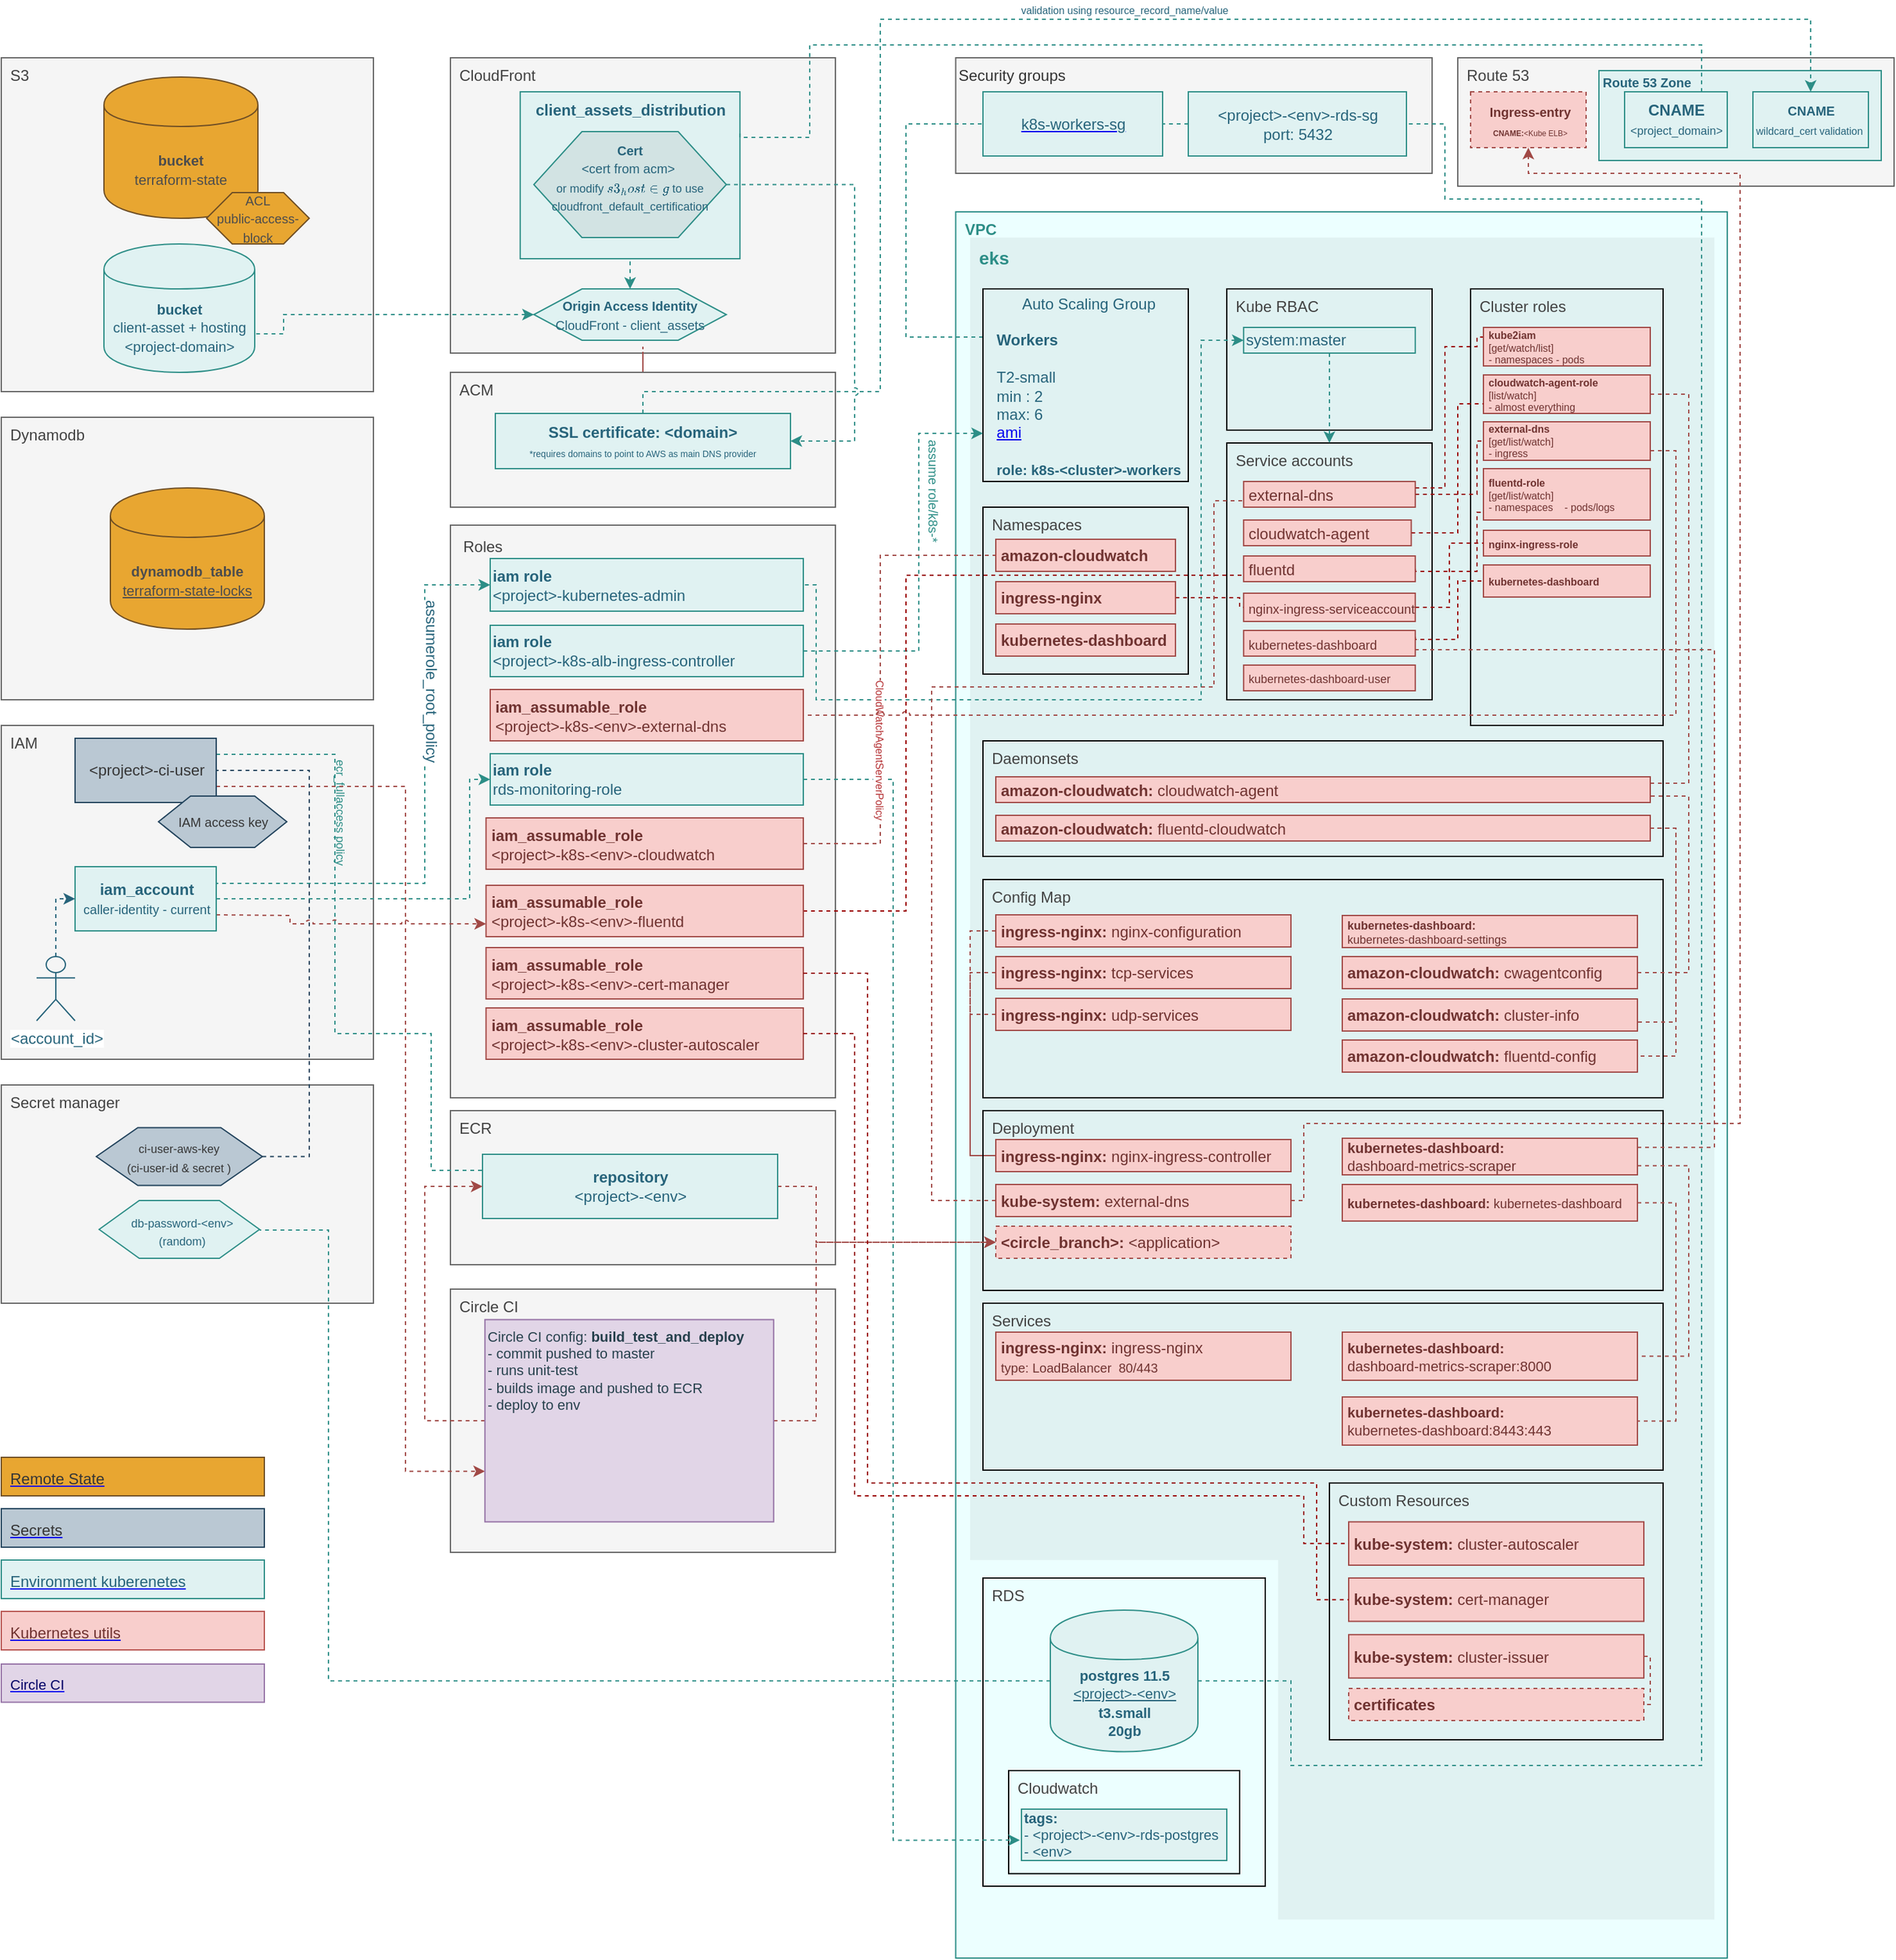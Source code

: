 <mxfile version="13.0.1" type="device"><diagram id="WOOswNvQhqqTiy6t-n1L" name="Page-1"><mxGraphModel dx="1442" dy="2535" grid="1" gridSize="10" guides="1" tooltips="1" connect="1" arrows="1" fold="1" page="1" pageScale="1" pageWidth="850" pageHeight="1100" math="0" shadow="0"><root><mxCell id="0"/><mxCell id="1" parent="0"/><mxCell id="mrMb1T-xtphznc8QPWDd-98" value="Route 53" style="rounded=0;whiteSpace=wrap;html=1;fillColor=#f5f5f5;align=left;verticalAlign=top;strokeWidth=1;glass=0;comic=0;strokeColor=#666666;fontColor=#424242;spacingLeft=5;spacingBottom=0;" parent="1" vertex="1"><mxGeometry x="1170" y="20" width="340" height="100" as="geometry"/></mxCell><mxCell id="mrMb1T-xtphznc8QPWDd-275" value="&lt;b&gt;&lt;font style=&quot;font-size: 10px&quot;&gt;Route 53 Zone&lt;/font&gt;&lt;/b&gt;" style="html=1;fillColor=#e0f2f2;align=left;strokeColor=#2d8e87;fontColor=#27647b;verticalAlign=top;spacing=0;spacingTop=-3;spacingLeft=3;" parent="1" vertex="1"><mxGeometry x="1280" y="30" width="220" height="70" as="geometry"/></mxCell><mxCell id="mrMb1T-xtphznc8QPWDd-22" value="Secret manager" style="rounded=0;whiteSpace=wrap;html=1;fillColor=#f5f5f5;align=left;verticalAlign=top;strokeWidth=1;glass=0;comic=0;strokeColor=#666666;fontColor=#424242;spacingLeft=5;spacingBottom=0;" parent="1" vertex="1"><mxGeometry x="35" y="820" width="290" height="170" as="geometry"/></mxCell><mxCell id="mrMb1T-xtphznc8QPWDd-112" value="Dynamodb" style="rounded=0;whiteSpace=wrap;html=1;fillColor=#f5f5f5;align=left;verticalAlign=top;strokeWidth=1;glass=0;comic=0;strokeColor=#666666;fontColor=#424242;spacingLeft=5;spacingBottom=0;" parent="1" vertex="1"><mxGeometry x="35" y="300" width="290" height="220" as="geometry"/></mxCell><mxCell id="mrMb1T-xtphznc8QPWDd-106" value="Security groups" style="rounded=0;whiteSpace=wrap;html=1;fillColor=#f5f5f5;align=left;verticalAlign=top;strokeWidth=1;glass=0;comic=0;strokeColor=#666666;fontColor=#333333;" parent="1" vertex="1"><mxGeometry x="778.75" y="20" width="371.25" height="90" as="geometry"/></mxCell><mxCell id="mrMb1T-xtphznc8QPWDd-90" value="CloudFront" style="rounded=0;whiteSpace=wrap;html=1;fillColor=#f5f5f5;align=left;verticalAlign=top;strokeWidth=1;glass=0;comic=0;strokeColor=#666666;fontColor=#424242;spacingLeft=5;spacingBottom=0;" parent="1" vertex="1"><mxGeometry x="385" y="20" width="300" height="230" as="geometry"/></mxCell><mxCell id="mrMb1T-xtphznc8QPWDd-6" value="S3" style="rounded=0;whiteSpace=wrap;html=1;fillColor=#f5f5f5;align=left;verticalAlign=top;strokeWidth=1;glass=0;comic=0;strokeColor=#666666;fontColor=#424242;spacingLeft=5;spacingBottom=0;" parent="1" vertex="1"><mxGeometry x="35" y="20" width="290" height="260" as="geometry"/></mxCell><mxCell id="mrMb1T-xtphznc8QPWDd-17" value="IAM" style="rounded=0;whiteSpace=wrap;html=1;fillColor=#f5f5f5;align=left;verticalAlign=top;strokeWidth=1;glass=0;comic=0;strokeColor=#666666;fontColor=#424242;spacingLeft=5;spacingBottom=0;" parent="1" vertex="1"><mxGeometry x="35" y="540" width="290" height="260" as="geometry"/></mxCell><mxCell id="mrMb1T-xtphznc8QPWDd-59" value="Roles" style="rounded=0;whiteSpace=wrap;html=1;align=left;verticalAlign=top;spacing=5;strokeColor=#666666;strokeWidth=1;glass=0;comic=0;fillColor=#F5F5F5;fontColor=#424242;spacingLeft=5;spacingBottom=0;gradientColor=none;" parent="1" vertex="1"><mxGeometry x="385" y="384" width="300" height="446" as="geometry"/></mxCell><mxCell id="mrMb1T-xtphznc8QPWDd-138" value="ECR" style="rounded=0;whiteSpace=wrap;html=1;fillColor=#f5f5f5;align=left;verticalAlign=top;strokeWidth=1;glass=0;comic=0;direction=south;strokeColor=#666666;fontColor=#424242;spacingLeft=5;spacingBottom=0;" parent="1" vertex="1"><mxGeometry x="385" y="840" width="300" height="120" as="geometry"/></mxCell><mxCell id="mrMb1T-xtphznc8QPWDd-210" value="Circle CI" style="rounded=0;whiteSpace=wrap;html=1;fillColor=#f5f5f5;align=left;verticalAlign=top;strokeWidth=1;glass=0;comic=0;strokeColor=#666666;fontColor=#424242;spacingLeft=5;spacingBottom=0;" parent="1" vertex="1"><mxGeometry x="385" y="979" width="300" height="205" as="geometry"/></mxCell><mxCell id="mrMb1T-xtphznc8QPWDd-35" value="&lt;b&gt;&lt;font&gt;VPC&lt;/font&gt;&lt;/b&gt;" style="whiteSpace=wrap;html=1;fillColor=#ECFFFF;align=left;verticalAlign=top;strokeColor=#2D8E87;spacingLeft=5;strokeWidth=1;rounded=0;glass=0;comic=0;fontColor=#2D8E87;" parent="1" vertex="1"><mxGeometry x="778.75" y="140" width="601.25" height="1360" as="geometry"/></mxCell><mxCell id="mrMb1T-xtphznc8QPWDd-9" value="&lt;font style=&quot;font-size: 11px&quot;&gt;&lt;b&gt;bucket&lt;/b&gt;&lt;br&gt;terraform-state&lt;/font&gt;" style="shape=cylinder;whiteSpace=wrap;html=1;boundedLbl=1;backgroundOutline=1;fillColor=#e8a631;align=center;strokeColor=#6E4E25;fontColor=#4D4D4D;" parent="1" vertex="1"><mxGeometry x="115" y="35" width="120" height="110" as="geometry"/></mxCell><mxCell id="mrMb1T-xtphznc8QPWDd-11" value="RDS" style="whiteSpace=wrap;html=1;fillColor=none;align=left;verticalAlign=top;direction=south;fontColor=#424242;spacingLeft=5;spacingBottom=0;" parent="1" vertex="1"><mxGeometry x="800" y="1204" width="220" height="240" as="geometry"/></mxCell><mxCell id="mrMb1T-xtphznc8QPWDd-12" value="&lt;font style=&quot;font-size: 11px&quot;&gt;&lt;b&gt;dynamodb_table&lt;/b&gt;&lt;br&gt;&lt;u&gt;terraform-state-locks&lt;/u&gt;&lt;/font&gt;" style="shape=cylinder;whiteSpace=wrap;html=1;boundedLbl=1;backgroundOutline=1;fillColor=#e8a631;align=center;strokeColor=#6E4E25;fontColor=#4D4D4D;" parent="1" vertex="1"><mxGeometry x="120" y="355" width="120" height="110" as="geometry"/></mxCell><mxCell id="mrMb1T-xtphznc8QPWDd-15" value="&lt;font style=&quot;font-size: 10px&quot;&gt;ACL&lt;br&gt;public-access-block&lt;/font&gt;" style="shape=hexagon;perimeter=hexagonPerimeter2;whiteSpace=wrap;html=1;fillColor=#e8a631;align=center;strokeColor=#6E4E25;fontColor=#4D4D4D;" parent="1" vertex="1"><mxGeometry x="195" y="125" width="80" height="40" as="geometry"/></mxCell><mxCell id="mrMb1T-xtphznc8QPWDd-141" style="edgeStyle=orthogonalEdgeStyle;rounded=0;orthogonalLoop=1;jettySize=auto;html=1;exitX=1;exitY=0.25;exitDx=0;exitDy=0;entryX=0;entryY=0.25;entryDx=0;entryDy=0;dashed=1;startArrow=none;startFill=0;endArrow=none;endFill=0;strokeColor=#2D8E87;fontSize=10;fontColor=#2D8E87;" parent="1" source="mrMb1T-xtphznc8QPWDd-18" target="mrMb1T-xtphznc8QPWDd-140" edge="1"><mxGeometry relative="1" as="geometry"><Array as="points"><mxPoint x="295" y="562"/><mxPoint x="295" y="780"/><mxPoint x="370" y="780"/><mxPoint x="370" y="886"/></Array></mxGeometry></mxCell><mxCell id="mrMb1T-xtphznc8QPWDd-142" value="&lt;font style=&quot;font-size: 9px&quot;&gt;ecr_fullaccess policy&lt;/font&gt;" style="text;html=1;align=center;verticalAlign=middle;resizable=0;points=[];labelBackgroundColor=none;fontSize=10;fontColor=#2D8E87;rotation=90;" parent="mrMb1T-xtphznc8QPWDd-141" vertex="1" connectable="0"><mxGeometry x="0.143" y="1" relative="1" as="geometry"><mxPoint x="4" y="-166.99" as="offset"/></mxGeometry></mxCell><mxCell id="mrMb1T-xtphznc8QPWDd-215" style="edgeStyle=orthogonalEdgeStyle;rounded=0;orthogonalLoop=1;jettySize=auto;html=1;exitX=1;exitY=0.75;exitDx=0;exitDy=0;entryX=0;entryY=0.75;entryDx=0;entryDy=0;dashed=1;startArrow=none;startFill=0;endArrow=classic;endFill=1;strokeColor=#A14946;strokeWidth=1;fontSize=10;fontColor=#b42f32;" parent="1" source="mrMb1T-xtphznc8QPWDd-18" target="mrMb1T-xtphznc8QPWDd-211" edge="1"><mxGeometry relative="1" as="geometry"><Array as="points"><mxPoint x="350" y="588"/><mxPoint x="350" y="1121"/></Array></mxGeometry></mxCell><mxCell id="mrMb1T-xtphznc8QPWDd-18" value="&amp;lt;project&amp;gt;-ci-user" style="html=1;fillColor=#bac8d3;align=center;strokeColor=#23445d;fontColor=#363636;" parent="1" vertex="1"><mxGeometry x="92.5" y="550" width="110" height="50" as="geometry"/></mxCell><mxCell id="mrMb1T-xtphznc8QPWDd-19" value="&lt;font style=&quot;font-size: 10px&quot;&gt;IAM access key&lt;/font&gt;" style="shape=hexagon;perimeter=hexagonPerimeter2;whiteSpace=wrap;html=1;fillColor=#bac8d3;align=center;strokeColor=#23445d;fontColor=#363636;" parent="1" vertex="1"><mxGeometry x="157.5" y="595" width="100" height="40" as="geometry"/></mxCell><mxCell id="mrMb1T-xtphznc8QPWDd-139" style="edgeStyle=orthogonalEdgeStyle;rounded=0;orthogonalLoop=1;jettySize=auto;html=1;exitX=1;exitY=0.5;exitDx=0;exitDy=0;entryX=1;entryY=0.5;entryDx=0;entryDy=0;dashed=1;startArrow=none;startFill=0;endArrow=none;endFill=0;strokeColor=#23445d;fontSize=10;fontColor=#006600;strokeWidth=1;fillColor=#bac8d3;" parent="1" source="mrMb1T-xtphznc8QPWDd-24" target="mrMb1T-xtphznc8QPWDd-18" edge="1"><mxGeometry relative="1" as="geometry"><Array as="points"><mxPoint x="275" y="876"/><mxPoint x="275" y="575"/></Array></mxGeometry></mxCell><mxCell id="mrMb1T-xtphznc8QPWDd-24" value="&lt;font style=&quot;font-size: 9px&quot;&gt;ci-user-aws-key &lt;br&gt;(ci-user-id &amp;amp; secret )&lt;/font&gt;" style="shape=hexagon;perimeter=hexagonPerimeter2;whiteSpace=wrap;html=1;fillColor=#bac8d3;align=center;strokeColor=#23445d;fontColor=#363636;" parent="1" vertex="1"><mxGeometry x="109.06" y="853.25" width="129.38" height="45" as="geometry"/></mxCell><mxCell id="mrMb1T-xtphznc8QPWDd-25" value="&lt;font style=&quot;font-size: 9px&quot;&gt;db-password-&amp;lt;env&amp;gt;&lt;br&gt;(random)&lt;/font&gt;" style="shape=hexagon;perimeter=hexagonPerimeter2;whiteSpace=wrap;html=1;fillColor=#e0f2f2;align=center;strokeColor=#2d8e87;fontColor=#27647b;rounded=0;verticalAlign=top;strokeWidth=1;glass=0;spacing=2;spacingTop=3;spacingLeft=5;" parent="1" vertex="1"><mxGeometry x="111.25" y="910" width="125" height="45" as="geometry"/></mxCell><mxCell id="mrMb1T-xtphznc8QPWDd-255" style="edgeStyle=orthogonalEdgeStyle;rounded=0;comic=0;jumpStyle=arc;orthogonalLoop=1;jettySize=auto;html=1;exitX=1;exitY=0.75;exitDx=0;exitDy=0;entryX=0;entryY=0.75;entryDx=0;entryDy=0;dashed=1;labelBackgroundColor=none;startArrow=none;startFill=0;endArrow=classic;endFill=1;strokeColor=#A14946;strokeWidth=1;fontSize=10;fontColor=#27647B;" parent="1" source="mrMb1T-xtphznc8QPWDd-36" target="mrMb1T-xtphznc8QPWDd-200" edge="1"><mxGeometry relative="1" as="geometry"><Array as="points"><mxPoint x="210" y="688"/><mxPoint x="260" y="688"/><mxPoint x="260" y="695"/></Array></mxGeometry></mxCell><mxCell id="mrMb1T-xtphznc8QPWDd-36" value="&lt;b&gt;iam_account&lt;/b&gt;&lt;br&gt;&lt;font style=&quot;font-size: 10px&quot;&gt;caller-identity - current&lt;/font&gt;" style="html=1;fillColor=#e0f2f2;align=center;strokeColor=#2d8e87;fontColor=#27647b;" parent="1" vertex="1"><mxGeometry x="92.5" y="650" width="110" height="50" as="geometry"/></mxCell><mxCell id="mrMb1T-xtphznc8QPWDd-39" value="eks" style="fillColor=#e0f2f2;strokeColor=none;dashed=0;verticalAlign=top;fontStyle=1;fontColor=#2D8E87;align=left;fontSize=14;spacingTop=1;spacingLeft=5;" parent="1" vertex="1"><mxGeometry x="790" y="160" width="580" height="1030" as="geometry"/></mxCell><mxCell id="mrMb1T-xtphznc8QPWDd-137" style="edgeStyle=orthogonalEdgeStyle;rounded=0;orthogonalLoop=1;jettySize=auto;html=1;exitX=0;exitY=0.25;exitDx=0;exitDy=0;entryX=0;entryY=0.5;entryDx=0;entryDy=0;dashed=1;startArrow=none;startFill=0;endArrow=none;endFill=0;strokeColor=#2D8E87;fontSize=14;fontColor=#2D8E87;" parent="1" source="mrMb1T-xtphznc8QPWDd-43" target="mrMb1T-xtphznc8QPWDd-131" edge="1"><mxGeometry relative="1" as="geometry"><Array as="points"><mxPoint x="740" y="238"/><mxPoint x="740" y="72"/></Array></mxGeometry></mxCell><mxCell id="mrMb1T-xtphznc8QPWDd-43" value="Auto Scaling Group &lt;br&gt;&lt;div style=&quot;text-align: left&quot;&gt;&lt;br&gt;&lt;/div&gt;&lt;div style=&quot;text-align: left&quot;&gt;&lt;b&gt;Workers&lt;/b&gt;&lt;/div&gt;&lt;div style=&quot;text-align: left&quot;&gt;&lt;br&gt;&lt;/div&gt;&lt;div style=&quot;text-align: left&quot;&gt;T2-small&lt;/div&gt;&lt;div style=&quot;text-align: left&quot;&gt;&lt;span&gt;min : 2&lt;/span&gt;&lt;/div&gt;&lt;div style=&quot;text-align: left&quot;&gt;&lt;span&gt;max: 6&lt;/span&gt;&lt;/div&gt;&lt;div style=&quot;text-align: left&quot;&gt;&lt;span&gt;&lt;a href=&quot;https://docs.aws.amazon.com/eks/latest/userguide/eks-optimized-ami.html&quot;&gt;ami&lt;/a&gt;&lt;/span&gt;&lt;/div&gt;&lt;div style=&quot;text-align: left&quot;&gt;&lt;br&gt;&lt;/div&gt;&lt;div style=&quot;text-align: left&quot;&gt;&lt;b&gt;&lt;font style=&quot;font-size: 11px&quot;&gt;role: k8s-&amp;lt;cluster&amp;gt;-workers&lt;/font&gt;&lt;/b&gt;&lt;br&gt;&lt;/div&gt;" style="text;html=1;strokeColor=#000000;fillColor=none;align=center;verticalAlign=middle;whiteSpace=wrap;rounded=0;fontColor=#27647b;spacingTop=1;spacingLeft=5;" parent="1" vertex="1"><mxGeometry x="800" y="200" width="160" height="150" as="geometry"/></mxCell><mxCell id="mrMb1T-xtphznc8QPWDd-76" style="edgeStyle=orthogonalEdgeStyle;rounded=0;orthogonalLoop=1;jettySize=auto;html=1;exitX=0.5;exitY=0;exitDx=0;exitDy=0;exitPerimeter=0;entryX=0;entryY=0.5;entryDx=0;entryDy=0;startArrow=none;startFill=0;endArrow=classic;endFill=1;strokeColor=#27647B;fontColor=#006600;dashed=1;" parent="1" source="mrMb1T-xtphznc8QPWDd-57" target="mrMb1T-xtphznc8QPWDd-36" edge="1"><mxGeometry relative="1" as="geometry"><Array as="points"><mxPoint x="78" y="675"/></Array></mxGeometry></mxCell><mxCell id="mrMb1T-xtphznc8QPWDd-57" value="&amp;lt;account_id&amp;gt;" style="shape=umlActor;verticalLabelPosition=bottom;labelBackgroundColor=#ffffff;verticalAlign=top;html=1;outlineConnect=0;fillColor=none;fontColor=#27647B;align=center;strokeColor=#27647B;" parent="1" vertex="1"><mxGeometry x="62.5" y="720" width="30" height="50" as="geometry"/></mxCell><mxCell id="mrMb1T-xtphznc8QPWDd-66" style="edgeStyle=orthogonalEdgeStyle;rounded=0;orthogonalLoop=1;jettySize=auto;html=1;exitX=0;exitY=0.5;exitDx=0;exitDy=0;entryX=1;entryY=0.25;entryDx=0;entryDy=0;startArrow=classic;startFill=1;endArrow=none;endFill=0;strokeColor=#2D8E87;fontColor=#2D8E87;dashed=1;" parent="1" source="mrMb1T-xtphznc8QPWDd-61" target="mrMb1T-xtphznc8QPWDd-36" edge="1"><mxGeometry relative="1" as="geometry"><Array as="points"><mxPoint x="365" y="431"/><mxPoint x="365" y="663"/><mxPoint x="203" y="663"/></Array></mxGeometry></mxCell><mxCell id="mrMb1T-xtphznc8QPWDd-256" value="assumerole_root_policy" style="text;html=1;align=center;verticalAlign=middle;resizable=0;points=[];labelBackgroundColor=#ffffff;fontColor=#27647B;rotation=90;" parent="mrMb1T-xtphznc8QPWDd-66" vertex="1" connectable="0"><mxGeometry x="-0.345" relative="1" as="geometry"><mxPoint x="5" y="-20.72" as="offset"/></mxGeometry></mxCell><mxCell id="mrMb1T-xtphznc8QPWDd-61" value="&lt;div&gt;&lt;b&gt;iam role&lt;/b&gt;&lt;/div&gt;&lt;div style=&quot;white-space: normal&quot;&gt;&lt;span&gt;&amp;lt;project&amp;gt;-kubernetes-admin&lt;/span&gt;&lt;br&gt;&lt;/div&gt;" style="rounded=0;whiteSpace=wrap;html=1;strokeColor=#2d8e87;fillColor=#e0f2f2;align=left;fontColor=#27647b;" parent="1" vertex="1"><mxGeometry x="416" y="410" width="244" height="41" as="geometry"/></mxCell><mxCell id="mrMb1T-xtphznc8QPWDd-63" value="&lt;div style=&quot;white-space: normal&quot;&gt;&lt;div&gt;&lt;b&gt;iam role&lt;/b&gt;&lt;/div&gt;&lt;div&gt;&lt;span&gt;&amp;lt;project&amp;gt;-&lt;/span&gt;&lt;span&gt;k8s-alb-ingress-controller&lt;/span&gt;&lt;br&gt;&lt;/div&gt;&lt;/div&gt;" style="rounded=0;whiteSpace=wrap;html=1;strokeColor=#2d8e87;fillColor=#e0f2f2;align=left;fontColor=#27647b;" parent="1" vertex="1"><mxGeometry x="416" y="462" width="244" height="40" as="geometry"/></mxCell><mxCell id="mrMb1T-xtphznc8QPWDd-79" style="edgeStyle=orthogonalEdgeStyle;rounded=0;orthogonalLoop=1;jettySize=auto;html=1;exitX=0;exitY=0.75;exitDx=0;exitDy=0;startArrow=classic;startFill=1;endArrow=none;endFill=0;strokeColor=#2D8E87;fontColor=#2D8E87;entryX=1;entryY=0.5;entryDx=0;entryDy=0;dashed=1;" parent="1" source="mrMb1T-xtphznc8QPWDd-43" target="mrMb1T-xtphznc8QPWDd-63" edge="1"><mxGeometry relative="1" as="geometry"><mxPoint x="600" y="371" as="targetPoint"/><Array as="points"><mxPoint x="750" y="313"/><mxPoint x="750" y="482"/></Array></mxGeometry></mxCell><mxCell id="mrMb1T-xtphznc8QPWDd-80" value="assume role/k8s-*" style="text;html=1;align=center;verticalAlign=middle;resizable=0;points=[];labelBackgroundColor=#ffffff;fontColor=#2D8E87;fontSize=10;rotation=90;" parent="mrMb1T-xtphznc8QPWDd-79" vertex="1" connectable="0"><mxGeometry x="-0.501" y="1" relative="1" as="geometry"><mxPoint x="11" y="17" as="offset"/></mxGeometry></mxCell><mxCell id="mrMb1T-xtphznc8QPWDd-82" value="&lt;font&gt;Kube RBAC&lt;/font&gt;" style="rounded=0;whiteSpace=wrap;html=1;strokeColor=#000000;fillColor=none;fontColor=#424242;align=left;verticalAlign=top;spacingLeft=5;spacingBottom=0;" parent="1" vertex="1"><mxGeometry x="990" y="200" width="160" height="110" as="geometry"/></mxCell><mxCell id="mrMb1T-xtphznc8QPWDd-85" value="" style="edgeStyle=orthogonalEdgeStyle;rounded=0;orthogonalLoop=1;jettySize=auto;html=1;exitX=0;exitY=0.5;exitDx=0;exitDy=0;startArrow=classic;startFill=1;endArrow=none;endFill=0;strokeColor=#2D8E87;fontColor=#2D8E87;entryX=1;entryY=0.5;entryDx=0;entryDy=0;dashed=1;horizontal=1;labelBackgroundColor=none;" parent="1" source="mrMb1T-xtphznc8QPWDd-227" target="mrMb1T-xtphznc8QPWDd-61" edge="1"><mxGeometry x="0.168" y="-10" relative="1" as="geometry"><mxPoint x="960" y="750" as="targetPoint"/><Array as="points"><mxPoint x="970" y="240"/><mxPoint x="970" y="520"/><mxPoint x="670" y="520"/><mxPoint x="670" y="431"/></Array><mxPoint as="offset"/></mxGeometry></mxCell><mxCell id="mrMb1T-xtphznc8QPWDd-86" value="&lt;font style=&quot;font-size: 11px&quot;&gt;&lt;b&gt;bucket&lt;/b&gt;&lt;br&gt;client-asset + hosting&lt;br&gt;&amp;lt;project-domain&amp;gt;&lt;br&gt;&lt;/font&gt;" style="shape=cylinder;whiteSpace=wrap;html=1;boundedLbl=1;backgroundOutline=1;fillColor=#e0f2f2;align=center;strokeColor=#2d8e87;fontColor=#27647b;" parent="1" vertex="1"><mxGeometry x="115" y="165" width="117.5" height="100" as="geometry"/></mxCell><mxCell id="mrMb1T-xtphznc8QPWDd-92" style="edgeStyle=orthogonalEdgeStyle;rounded=0;orthogonalLoop=1;jettySize=auto;html=1;exitX=0.5;exitY=0;exitDx=0;exitDy=0;entryX=0.5;entryY=1;entryDx=0;entryDy=0;startArrow=classic;startFill=1;endArrow=none;endFill=0;strokeColor=#2D8E87;fontSize=14;fontColor=#006600;dashed=1;" parent="1" source="mrMb1T-xtphznc8QPWDd-89" target="mrMb1T-xtphznc8QPWDd-91" edge="1"><mxGeometry relative="1" as="geometry"/></mxCell><mxCell id="mrMb1T-xtphznc8QPWDd-94" style="edgeStyle=orthogonalEdgeStyle;rounded=0;orthogonalLoop=1;jettySize=auto;html=1;exitX=0;exitY=0.5;exitDx=0;exitDy=0;entryX=1;entryY=0.7;entryDx=0;entryDy=0;startArrow=classic;startFill=1;endArrow=none;endFill=0;strokeColor=#2D8E87;fontSize=14;fontColor=#006600;dashed=1;" parent="1" source="mrMb1T-xtphznc8QPWDd-89" target="mrMb1T-xtphznc8QPWDd-86" edge="1"><mxGeometry relative="1" as="geometry"><Array as="points"><mxPoint x="255" y="220"/><mxPoint x="255" y="235"/></Array></mxGeometry></mxCell><mxCell id="mrMb1T-xtphznc8QPWDd-89" value="&lt;span style=&quot;font-size: 10px&quot;&gt;&lt;b&gt;Origin Access Identity&lt;/b&gt;&lt;br&gt;CloudFront - client_assets&lt;br&gt;&lt;/span&gt;" style="shape=hexagon;perimeter=hexagonPerimeter2;whiteSpace=wrap;html=1;fillColor=#e0f2f2;align=center;strokeColor=#2d8e87;fontColor=#27647b;" parent="1" vertex="1"><mxGeometry x="450.01" y="200" width="150" height="40" as="geometry"/></mxCell><mxCell id="mrMb1T-xtphznc8QPWDd-91" value="&lt;b&gt;client_assets_distribution&lt;/b&gt;" style="html=1;fillColor=#e0f2f2;align=center;strokeColor=#2d8e87;verticalAlign=top;fontColor=#27647b;" parent="1" vertex="1"><mxGeometry x="439.38" y="46.5" width="171.25" height="130" as="geometry"/></mxCell><mxCell id="mrMb1T-xtphznc8QPWDd-97" value="&lt;b style=&quot;font-size: 10px&quot;&gt;Cert&lt;br&gt;&lt;/b&gt;&lt;span style=&quot;font-size: 10px&quot;&gt;&amp;lt;cert from acm&amp;gt;&amp;nbsp;&lt;/span&gt;&lt;br&gt;&lt;font style=&quot;font-size: 9px&quot;&gt;or modify `s3_hosting` to use cloudfront_default_certification&lt;/font&gt;" style="shape=hexagon;perimeter=hexagonPerimeter2;whiteSpace=wrap;html=1;fillColor=#D2E3E3;align=center;strokeColor=#2D8E87;verticalAlign=top;fontColor=#27647b;" parent="1" vertex="1"><mxGeometry x="450" y="77.5" width="150" height="82.5" as="geometry"/></mxCell><mxCell id="mrMb1T-xtphznc8QPWDd-100" value="&lt;b&gt;CNAME&lt;/b&gt;&lt;br style=&quot;font-size: 11px ; white-space: normal&quot;&gt;&lt;div style=&quot;text-align: left&quot;&gt;&lt;span style=&quot;white-space: normal&quot;&gt;&lt;font style=&quot;font-size: 9px&quot;&gt;&amp;lt;project_domain&amp;gt;&lt;/font&gt;&lt;/span&gt;&lt;/div&gt;" style="html=1;fillColor=#e0f2f2;align=center;strokeColor=#2d8e87;fontColor=#27647b;" parent="1" vertex="1"><mxGeometry x="1300" y="46.5" width="80" height="43.5" as="geometry"/></mxCell><mxCell id="mrMb1T-xtphznc8QPWDd-134" style="edgeStyle=orthogonalEdgeStyle;rounded=0;orthogonalLoop=1;jettySize=auto;html=1;exitX=0;exitY=0.5;exitDx=0;exitDy=0;entryX=1;entryY=0.5;entryDx=0;entryDy=0;dashed=1;startArrow=none;startFill=0;endArrow=none;endFill=0;strokeColor=#2D8E87;fontSize=14;fontColor=#2D8E87;" parent="1" source="mrMb1T-xtphznc8QPWDd-107" target="mrMb1T-xtphznc8QPWDd-131" edge="1"><mxGeometry relative="1" as="geometry"/></mxCell><mxCell id="mrMb1T-xtphznc8QPWDd-107" value="&amp;lt;project&amp;gt;-&amp;lt;env&amp;gt;-rds-sg&lt;br&gt;port: 5432" style="html=1;fillColor=#e0f2f2;align=center;strokeColor=#2d8e87;fontColor=#27647b;" parent="1" vertex="1"><mxGeometry x="960" y="46.5" width="170" height="50" as="geometry"/></mxCell><mxCell id="mrMb1T-xtphznc8QPWDd-110" style="edgeStyle=orthogonalEdgeStyle;rounded=0;orthogonalLoop=1;jettySize=auto;html=1;exitX=0;exitY=0.5;exitDx=0;exitDy=0;entryX=1;entryY=0.5;entryDx=0;entryDy=0;startArrow=none;startFill=0;endArrow=none;endFill=0;strokeColor=#2D8E87;fontSize=14;fontColor=#2D8E87;dashed=1;" parent="1" source="mrMb1T-xtphznc8QPWDd-109" target="mrMb1T-xtphznc8QPWDd-25" edge="1"><mxGeometry relative="1" as="geometry"><Array as="points"><mxPoint x="290" y="1284"/><mxPoint x="290" y="933"/><mxPoint x="236" y="933"/></Array></mxGeometry></mxCell><mxCell id="mrMb1T-xtphznc8QPWDd-109" value="&lt;span style=&quot;font-size: 11px&quot;&gt;&lt;b&gt;postgres 11.5&lt;/b&gt;&lt;br&gt;&lt;u&gt;&amp;lt;project&amp;gt;-&amp;lt;env&amp;gt;&lt;/u&gt;&lt;br&gt;&lt;b&gt;t3.small&lt;/b&gt;&lt;br&gt;&lt;b&gt;20gb&lt;/b&gt;&lt;br&gt;&lt;/span&gt;" style="shape=cylinder;whiteSpace=wrap;html=1;boundedLbl=1;backgroundOutline=1;fillColor=#e0f2f2;align=center;strokeColor=#2d8e87;fontColor=#27647b;" parent="1" vertex="1"><mxGeometry x="852.5" y="1229" width="115" height="110.25" as="geometry"/></mxCell><mxCell id="mrMb1T-xtphznc8QPWDd-120" value="Cloudwatch" style="whiteSpace=wrap;html=1;fillColor=none;align=left;verticalAlign=top;direction=south;fontColor=#424242;spacingLeft=5;spacingBottom=0;" parent="1" vertex="1"><mxGeometry x="820" y="1354" width="180" height="80.25" as="geometry"/></mxCell><mxCell id="mrMb1T-xtphznc8QPWDd-127" style="edgeStyle=orthogonalEdgeStyle;rounded=0;orthogonalLoop=1;jettySize=auto;html=1;exitX=1;exitY=0.5;exitDx=0;exitDy=0;dashed=1;startArrow=none;startFill=0;endArrow=classic;endFill=1;strokeColor=#2D8E87;fontSize=14;fontColor=#2D8E87;entryX=-0.008;entryY=0.604;entryDx=0;entryDy=0;entryPerimeter=0;" parent="1" source="mrMb1T-xtphznc8QPWDd-122" target="mrMb1T-xtphznc8QPWDd-128" edge="1"><mxGeometry relative="1" as="geometry"><mxPoint x="819" y="1316" as="targetPoint"/><Array as="points"><mxPoint x="730" y="582"/><mxPoint x="730" y="1408"/></Array></mxGeometry></mxCell><mxCell id="mrMb1T-xtphznc8QPWDd-122" value="&lt;div style=&quot;white-space: normal&quot;&gt;&lt;div&gt;&lt;b&gt;iam role&lt;/b&gt;&lt;/div&gt;&lt;div&gt;rds-monitoring-role&lt;/div&gt;&lt;/div&gt;" style="rounded=0;whiteSpace=wrap;html=1;strokeColor=#2d8e87;fillColor=#e0f2f2;align=left;fontColor=#27647b;" parent="1" vertex="1"><mxGeometry x="416" y="562" width="244" height="40" as="geometry"/></mxCell><mxCell id="mrMb1T-xtphznc8QPWDd-125" style="edgeStyle=orthogonalEdgeStyle;rounded=0;orthogonalLoop=1;jettySize=auto;html=1;exitX=1;exitY=0.5;exitDx=0;exitDy=0;entryX=0;entryY=0.5;entryDx=0;entryDy=0;dashed=1;startArrow=none;startFill=0;endArrow=classic;endFill=1;strokeColor=#2D8E87;fontSize=14;fontColor=#2D8E87;" parent="1" source="mrMb1T-xtphznc8QPWDd-36" target="mrMb1T-xtphznc8QPWDd-122" edge="1"><mxGeometry relative="1" as="geometry"><Array as="points"><mxPoint x="400" y="675"/><mxPoint x="400" y="582"/></Array></mxGeometry></mxCell><mxCell id="mrMb1T-xtphznc8QPWDd-128" value="&lt;div style=&quot;white-space: normal ; font-size: 11px&quot;&gt;&lt;font style=&quot;font-size: 11px&quot;&gt;&lt;b&gt;tags:&lt;/b&gt;&amp;nbsp;&lt;/font&gt;&lt;/div&gt;&lt;div style=&quot;white-space: normal ; font-size: 11px&quot;&gt;&lt;font style=&quot;font-size: 11px&quot;&gt;- &amp;lt;project&amp;gt;-&amp;lt;env&amp;gt;-rds-postgres&lt;/font&gt;&lt;/div&gt;&lt;div style=&quot;white-space: normal ; font-size: 11px&quot;&gt;&lt;font style=&quot;font-size: 11px&quot;&gt;- &amp;lt;env&amp;gt;&lt;/font&gt;&lt;/div&gt;" style="whiteSpace=wrap;html=1;strokeColor=#2d8e87;fillColor=#e0f2f2;align=left;fontColor=#27647b;" parent="1" vertex="1"><mxGeometry x="830" y="1384" width="160" height="40" as="geometry"/></mxCell><mxCell id="mrMb1T-xtphznc8QPWDd-131" value="&lt;a href=&quot;https://github.com/terraform-aws-modules/terraform-aws-eks/blob/c8195c53481e858b854e745258e9db14ae52f54d/workers.tf#L272-L339&quot;&gt;&lt;font color=&quot;#27647b&quot;&gt;k8s-workers-sg&lt;/font&gt;&lt;/a&gt;" style="html=1;fillColor=#e0f2f2;align=center;strokeColor=#2d8e87;fontColor=#27647b;" parent="1" vertex="1"><mxGeometry x="800" y="46.5" width="140" height="50" as="geometry"/></mxCell><mxCell id="mrMb1T-xtphznc8QPWDd-259" style="edgeStyle=orthogonalEdgeStyle;rounded=0;comic=0;jumpStyle=arc;orthogonalLoop=1;jettySize=auto;html=1;exitX=1;exitY=0.5;exitDx=0;exitDy=0;entryX=0.5;entryY=1;entryDx=0;entryDy=0;dashed=1;labelBackgroundColor=none;startArrow=none;startFill=0;endArrow=classic;endFill=1;strokeColor=#A14946;strokeWidth=1;fontSize=10;fontColor=#27647B;" parent="1" source="mrMb1T-xtphznc8QPWDd-205" target="mrMb1T-xtphznc8QPWDd-258" edge="1"><mxGeometry relative="1" as="geometry"><Array as="points"><mxPoint x="1050" y="910"/><mxPoint x="1050" y="850"/><mxPoint x="1390" y="850"/><mxPoint x="1390" y="110"/><mxPoint x="1225" y="110"/></Array></mxGeometry></mxCell><mxCell id="mrMb1T-xtphznc8QPWDd-132" value="&lt;div style=&quot;white-space: normal&quot;&gt;&lt;div&gt;&lt;b&gt;iam_assumable_role&amp;nbsp;&lt;/b&gt;&lt;/div&gt;&lt;div&gt;&amp;lt;project&amp;gt;-k8s-&amp;lt;env&amp;gt;-external-dns&lt;/div&gt;&lt;/div&gt;" style="rounded=0;whiteSpace=wrap;html=1;strokeColor=#A14946;fillColor=#f8cecc;align=left;fontColor=#703331;spacingTop=1;spacingLeft=2;" parent="1" vertex="1"><mxGeometry x="416" y="512" width="244" height="40" as="geometry"/></mxCell><mxCell id="mrMb1T-xtphznc8QPWDd-216" style="edgeStyle=orthogonalEdgeStyle;rounded=0;orthogonalLoop=1;jettySize=auto;html=1;exitX=1;exitY=0.5;exitDx=0;exitDy=0;entryX=0;entryY=0.5;entryDx=0;entryDy=0;dashed=1;startArrow=none;startFill=0;endArrow=classic;endFill=1;strokeColor=#A14946;strokeWidth=1;fontSize=10;fontColor=#b42f32;" parent="1" source="mrMb1T-xtphznc8QPWDd-140" target="mrMb1T-xtphznc8QPWDd-213" edge="1"><mxGeometry relative="1" as="geometry"><Array as="points"><mxPoint x="670" y="899"/><mxPoint x="670" y="943"/></Array></mxGeometry></mxCell><mxCell id="mrMb1T-xtphznc8QPWDd-140" value="&lt;b&gt;repository&lt;/b&gt;&lt;br&gt;&amp;lt;project&amp;gt;-&amp;lt;env&amp;gt;" style="html=1;fillColor=#e0f2f2;align=center;strokeColor=#2d8e87;fontColor=#27647b;" parent="1" vertex="1"><mxGeometry x="410" y="874" width="230" height="50" as="geometry"/></mxCell><mxCell id="mrMb1T-xtphznc8QPWDd-145" value="&lt;font&gt;Service accounts&lt;/font&gt;" style="rounded=0;whiteSpace=wrap;html=1;strokeColor=#000000;fillColor=none;fontColor=#424242;align=left;verticalAlign=top;spacingLeft=5;spacingBottom=0;" parent="1" vertex="1"><mxGeometry x="990" y="320" width="160" height="200" as="geometry"/></mxCell><mxCell id="mrMb1T-xtphznc8QPWDd-153" style="edgeStyle=orthogonalEdgeStyle;rounded=0;orthogonalLoop=1;jettySize=auto;html=1;exitX=1;exitY=0.25;exitDx=0;exitDy=0;entryX=0;entryY=0.25;entryDx=0;entryDy=0;dashed=1;startArrow=none;startFill=0;endArrow=none;endFill=0;strokeColor=#990000;strokeWidth=1;fontSize=10;fontColor=#2D8E87;" parent="1" source="mrMb1T-xtphznc8QPWDd-201" target="mrMb1T-xtphznc8QPWDd-152" edge="1"><mxGeometry relative="1" as="geometry"><Array as="points"><mxPoint x="1160" y="355"/><mxPoint x="1160" y="245"/><mxPoint x="1185" y="245"/></Array><mxPoint x="1140.63" y="360" as="sourcePoint"/></mxGeometry></mxCell><mxCell id="mrMb1T-xtphznc8QPWDd-147" value="Daemonsets" style="rounded=0;whiteSpace=wrap;html=1;strokeColor=#000000;fillColor=none;align=left;verticalAlign=top;fontColor=#424242;spacingLeft=5;spacingBottom=0;" parent="1" vertex="1"><mxGeometry x="800" y="552" width="530" height="90" as="geometry"/></mxCell><mxCell id="mrMb1T-xtphznc8QPWDd-150" value="&lt;font&gt;Cluster roles&lt;/font&gt;" style="rounded=0;whiteSpace=wrap;html=1;strokeColor=#000000;fillColor=none;fontColor=#424242;align=left;verticalAlign=top;spacingLeft=5;spacingBottom=0;" parent="1" vertex="1"><mxGeometry x="1180" y="200" width="150" height="340" as="geometry"/></mxCell><mxCell id="mrMb1T-xtphznc8QPWDd-152" value="&lt;div style=&quot;white-space: normal ; font-size: 8px&quot;&gt;&lt;b style=&quot;font-size: 8px&quot;&gt;&lt;font style=&quot;font-size: 8px&quot;&gt;kube2iam&lt;/font&gt;&lt;/b&gt;&lt;/div&gt;&lt;div style=&quot;white-space: normal ; font-size: 8px&quot;&gt;&lt;font style=&quot;font-size: 8px&quot;&gt;[get/watch/list]&amp;nbsp;&lt;/font&gt;&lt;/div&gt;&lt;div style=&quot;white-space: normal ; font-size: 8px&quot;&gt;&lt;font style=&quot;font-size: 8px&quot;&gt;- namespaces&amp;nbsp;&lt;/font&gt;&lt;span&gt;- pods&lt;/span&gt;&lt;/div&gt;" style="rounded=0;whiteSpace=wrap;html=1;strokeColor=#A14946;fillColor=#f8cecc;align=left;fontColor=#703331;spacingTop=1;spacingLeft=2;fontSize=8;" parent="1" vertex="1"><mxGeometry x="1190" y="230" width="130" height="30" as="geometry"/></mxCell><mxCell id="mrMb1T-xtphznc8QPWDd-160" style="edgeStyle=orthogonalEdgeStyle;rounded=0;orthogonalLoop=1;jettySize=auto;html=1;exitX=1;exitY=0.5;exitDx=0;exitDy=0;entryX=0;entryY=0.5;entryDx=0;entryDy=0;dashed=1;startArrow=none;startFill=0;endArrow=none;endFill=0;strokeColor=#A14946;strokeWidth=1;fontSize=10;fontColor=#b42f32;fillColor=#f8cecc;" parent="1" source="mrMb1T-xtphznc8QPWDd-155" target="mrMb1T-xtphznc8QPWDd-157" edge="1"><mxGeometry relative="1" as="geometry"><Array as="points"><mxPoint x="720" y="632"/><mxPoint x="720" y="408"/></Array></mxGeometry></mxCell><mxCell id="mrMb1T-xtphznc8QPWDd-161" value="CloudWatchAgentServerPolicy" style="text;html=1;align=center;verticalAlign=middle;resizable=0;points=[];labelBackgroundColor=#ffffff;fontSize=8;fontColor=#b42f32;rotation=90;" parent="mrMb1T-xtphznc8QPWDd-160" vertex="1" connectable="0"><mxGeometry x="-0.353" y="2" relative="1" as="geometry"><mxPoint x="2" y="-12.58" as="offset"/></mxGeometry></mxCell><mxCell id="mrMb1T-xtphznc8QPWDd-155" value="&lt;div style=&quot;white-space: normal&quot;&gt;&lt;div&gt;&lt;b&gt;iam_assumable_role&lt;/b&gt;&lt;br&gt;&lt;/div&gt;&lt;div&gt;&amp;lt;project&amp;gt;-k8s-&amp;lt;env&amp;gt;-cloudwatch&lt;br&gt;&lt;/div&gt;&lt;/div&gt;" style="rounded=0;whiteSpace=wrap;html=1;strokeColor=#A14946;fillColor=#f8cecc;align=left;fontColor=#703331;spacingTop=1;spacingLeft=2;" parent="1" vertex="1"><mxGeometry x="412.75" y="612" width="247.25" height="40" as="geometry"/></mxCell><mxCell id="mrMb1T-xtphznc8QPWDd-156" value="Namespaces" style="rounded=0;whiteSpace=wrap;html=1;strokeColor=#000000;fillColor=none;align=left;verticalAlign=top;fontColor=#424242;spacingLeft=5;spacingBottom=0;" parent="1" vertex="1"><mxGeometry x="800" y="370" width="160" height="130" as="geometry"/></mxCell><mxCell id="mrMb1T-xtphznc8QPWDd-157" value="&lt;div style=&quot;white-space: normal&quot;&gt;&lt;font&gt;&lt;b&gt;amazon-cloudwatch&lt;/b&gt;&lt;/font&gt;&lt;/div&gt;" style="rounded=0;whiteSpace=wrap;html=1;strokeColor=#A14946;fillColor=#f8cecc;align=left;fontColor=#703331;spacingTop=1;spacingLeft=2;" parent="1" vertex="1"><mxGeometry x="810" y="395" width="140" height="25" as="geometry"/></mxCell><mxCell id="mrMb1T-xtphznc8QPWDd-162" value="&lt;div style=&quot;white-space: normal; font-size: 8px;&quot;&gt;&lt;b style=&quot;font-size: 8px;&quot;&gt;cloudwatch-agent-role&lt;/b&gt;&lt;/div&gt;&lt;div style=&quot;white-space: normal; font-size: 8px;&quot;&gt;[list/watch]&lt;/div&gt;&lt;div style=&quot;white-space: normal; font-size: 8px;&quot;&gt;- almost everything&lt;/div&gt;" style="rounded=0;whiteSpace=wrap;html=1;strokeColor=#A14946;fillColor=#f8cecc;align=left;fontColor=#703331;spacingTop=1;spacingLeft=2;fontSize=8;" parent="1" vertex="1"><mxGeometry x="1190" y="267" width="130" height="30" as="geometry"/></mxCell><mxCell id="mrMb1T-xtphznc8QPWDd-164" style="edgeStyle=orthogonalEdgeStyle;rounded=0;orthogonalLoop=1;jettySize=auto;html=1;exitX=1;exitY=0.5;exitDx=0;exitDy=0;entryX=0;entryY=0.75;entryDx=0;entryDy=0;dashed=1;startArrow=none;startFill=0;endArrow=none;endFill=0;strokeColor=#990000;strokeWidth=1;fontSize=10;fontColor=#2D8E87;" parent="1" source="mrMb1T-xtphznc8QPWDd-163" target="mrMb1T-xtphznc8QPWDd-162" edge="1"><mxGeometry relative="1" as="geometry"><Array as="points"><mxPoint x="1170" y="390"/><mxPoint x="1170" y="289"/></Array></mxGeometry></mxCell><mxCell id="mrMb1T-xtphznc8QPWDd-163" value="&lt;div style=&quot;white-space: normal&quot;&gt;cloudwatch-agent&lt;/div&gt;" style="rounded=0;whiteSpace=wrap;html=1;strokeColor=#A14946;fillColor=#f8cecc;align=left;fontColor=#703331;spacingTop=1;spacingLeft=2;" parent="1" vertex="1"><mxGeometry x="1003.12" y="380" width="130.63" height="20" as="geometry"/></mxCell><mxCell id="mrMb1T-xtphznc8QPWDd-165" value="&lt;font&gt;Config Map&lt;/font&gt;" style="rounded=0;whiteSpace=wrap;html=1;strokeColor=#000000;fillColor=none;fontColor=#424242;align=left;verticalAlign=top;spacingLeft=5;spacingBottom=0;" parent="1" vertex="1"><mxGeometry x="800" y="660" width="530" height="170" as="geometry"/></mxCell><mxCell id="mrMb1T-xtphznc8QPWDd-176" style="edgeStyle=orthogonalEdgeStyle;rounded=0;orthogonalLoop=1;jettySize=auto;html=1;exitX=1;exitY=0.5;exitDx=0;exitDy=0;entryX=1;entryY=0.75;entryDx=0;entryDy=0;dashed=1;startArrow=none;startFill=0;endArrow=none;endFill=0;strokeColor=#A14946;strokeWidth=1;fontSize=10;fontColor=#660000;" parent="1" source="mrMb1T-xtphznc8QPWDd-166" target="mrMb1T-xtphznc8QPWDd-167" edge="1"><mxGeometry relative="1" as="geometry"><Array as="points"><mxPoint x="1350" y="732"/><mxPoint x="1350" y="595"/></Array></mxGeometry></mxCell><mxCell id="mrMb1T-xtphznc8QPWDd-166" value="&lt;div style=&quot;white-space: normal&quot;&gt;&lt;font size=&quot;1&quot;&gt;&lt;b style=&quot;font-size: 12px&quot;&gt;amazon-cloudwatch: &lt;/b&gt;&lt;span style=&quot;font-size: 12px&quot;&gt;cwagentconfig&lt;/span&gt;&lt;/font&gt;&lt;/div&gt;" style="rounded=0;whiteSpace=wrap;html=1;strokeColor=#A14946;fillColor=#f8cecc;align=left;fontColor=#703331;spacingTop=1;spacingLeft=2;" parent="1" vertex="1"><mxGeometry x="1080" y="720" width="230" height="25" as="geometry"/></mxCell><mxCell id="mrMb1T-xtphznc8QPWDd-167" value="&lt;div style=&quot;white-space: normal&quot;&gt;&lt;font&gt;&lt;b&gt;amazon-cloudwatch: &lt;/b&gt;cloudwatch-agent&lt;/font&gt;&lt;/div&gt;" style="rounded=0;whiteSpace=wrap;html=1;strokeColor=#A14946;fillColor=#f8cecc;align=left;fontColor=#703331;spacingTop=1;spacingLeft=2;" parent="1" vertex="1"><mxGeometry x="810" y="580" width="510" height="20" as="geometry"/></mxCell><mxCell id="mrMb1T-xtphznc8QPWDd-175" style="edgeStyle=orthogonalEdgeStyle;rounded=0;orthogonalLoop=1;jettySize=auto;html=1;exitX=1;exitY=0.5;exitDx=0;exitDy=0;entryX=1;entryY=0.5;entryDx=0;entryDy=0;dashed=1;startArrow=none;startFill=0;endArrow=none;endFill=0;strokeColor=#A14946;strokeWidth=1;fontSize=10;fontColor=#660000;" parent="1" source="mrMb1T-xtphznc8QPWDd-168" target="mrMb1T-xtphznc8QPWDd-173" edge="1"><mxGeometry relative="1" as="geometry"><Array as="points"><mxPoint x="1310" y="771"/><mxPoint x="1340" y="771"/><mxPoint x="1340" y="620"/></Array></mxGeometry></mxCell><mxCell id="mrMb1T-xtphznc8QPWDd-168" value="&lt;div style=&quot;white-space: normal&quot;&gt;&lt;font size=&quot;1&quot;&gt;&lt;b style=&quot;font-size: 12px&quot;&gt;amazon-cloudwatch: &lt;/b&gt;&lt;span style=&quot;font-size: 12px&quot;&gt;cluster-info&lt;/span&gt;&lt;/font&gt;&lt;/div&gt;" style="rounded=0;whiteSpace=wrap;html=1;strokeColor=#A14946;fillColor=#f8cecc;align=left;fontColor=#703331;spacingTop=1;spacingLeft=2;" parent="1" vertex="1"><mxGeometry x="1080" y="753" width="230" height="25" as="geometry"/></mxCell><mxCell id="T5EDB5fOi13eS2xLEdFb-5" style="edgeStyle=orthogonalEdgeStyle;rounded=0;orthogonalLoop=1;jettySize=auto;html=1;exitX=1;exitY=0.5;exitDx=0;exitDy=0;entryX=0;entryY=0.75;entryDx=0;entryDy=0;strokeColor=#990000;dashed=1;endArrow=none;endFill=0;" parent="1" source="mrMb1T-xtphznc8QPWDd-169" target="mrMb1T-xtphznc8QPWDd-170" edge="1"><mxGeometry relative="1" as="geometry"><Array as="points"><mxPoint x="1185" y="420"/><mxPoint x="1185" y="374"/><mxPoint x="1190" y="374"/></Array></mxGeometry></mxCell><mxCell id="mrMb1T-xtphznc8QPWDd-169" value="&lt;div style=&quot;white-space: normal&quot;&gt;fluentd&lt;/div&gt;" style="rounded=0;whiteSpace=wrap;html=1;strokeColor=#A14946;fillColor=#f8cecc;align=left;fontColor=#703331;spacingTop=1;spacingLeft=2;" parent="1" vertex="1"><mxGeometry x="1003.13" y="408" width="133.75" height="20" as="geometry"/></mxCell><mxCell id="mrMb1T-xtphznc8QPWDd-171" value="" style="edgeStyle=orthogonalEdgeStyle;rounded=0;orthogonalLoop=1;jettySize=auto;html=1;dashed=1;startArrow=none;startFill=0;endArrow=none;endFill=0;strokeColor=#A14946;strokeWidth=1;fontSize=10;fontColor=#A14946;exitX=1;exitY=0.5;exitDx=0;exitDy=0;entryX=1;entryY=0.25;entryDx=0;entryDy=0;" parent="1" source="mrMb1T-xtphznc8QPWDd-162" target="mrMb1T-xtphznc8QPWDd-167" edge="1"><mxGeometry relative="1" as="geometry"><Array as="points"><mxPoint x="1350" y="282"/><mxPoint x="1350" y="585"/></Array></mxGeometry></mxCell><mxCell id="mrMb1T-xtphznc8QPWDd-170" value="&lt;div style=&quot;white-space: normal ; font-size: 8px&quot;&gt;&lt;b style=&quot;font-size: 8px&quot;&gt;fluentd-role&lt;/b&gt;&lt;/div&gt;&lt;div style=&quot;white-space: normal ; font-size: 8px&quot;&gt;[get/list/watch]&lt;/div&gt;&lt;div style=&quot;white-space: normal ; font-size: 8px&quot;&gt;- namespaces&amp;nbsp; &amp;nbsp;&amp;nbsp;&lt;span&gt;- pods/logs&lt;/span&gt;&lt;/div&gt;" style="rounded=0;whiteSpace=wrap;html=1;strokeColor=#A14946;fillColor=#f8cecc;align=left;fontColor=#703331;spacingTop=1;spacingLeft=2;fontSize=8;" parent="1" vertex="1"><mxGeometry x="1190" y="340" width="130" height="40" as="geometry"/></mxCell><mxCell id="mrMb1T-xtphznc8QPWDd-172" value="&lt;div style=&quot;white-space: normal&quot;&gt;&lt;font size=&quot;1&quot;&gt;&lt;b style=&quot;font-size: 12px&quot;&gt;amazon-cloudwatch: &lt;/b&gt;&lt;span style=&quot;font-size: 12px&quot;&gt;fluentd-config&lt;/span&gt;&lt;/font&gt;&lt;/div&gt;" style="rounded=0;whiteSpace=wrap;html=1;strokeColor=#A14946;fillColor=#f8cecc;align=left;fontColor=#703331;spacingTop=1;spacingLeft=2;" parent="1" vertex="1"><mxGeometry x="1080" y="785" width="230" height="25" as="geometry"/></mxCell><mxCell id="mrMb1T-xtphznc8QPWDd-174" style="edgeStyle=orthogonalEdgeStyle;rounded=0;orthogonalLoop=1;jettySize=auto;html=1;exitX=1;exitY=0.5;exitDx=0;exitDy=0;entryX=1;entryY=0.5;entryDx=0;entryDy=0;dashed=1;startArrow=none;startFill=0;endArrow=none;endFill=0;strokeColor=#A14946;strokeWidth=1;fontSize=10;fontColor=#660000;" parent="1" source="mrMb1T-xtphznc8QPWDd-173" target="mrMb1T-xtphznc8QPWDd-172" edge="1"><mxGeometry relative="1" as="geometry"><Array as="points"><mxPoint x="1340" y="620"/><mxPoint x="1340" y="797"/></Array></mxGeometry></mxCell><mxCell id="mrMb1T-xtphznc8QPWDd-173" value="&lt;div style=&quot;white-space: normal&quot;&gt;&lt;font&gt;&lt;b&gt;amazon-cloudwatch: &lt;/b&gt;fluentd-cloudwatch&lt;/font&gt;&lt;/div&gt;" style="rounded=0;whiteSpace=wrap;html=1;strokeColor=#A14946;fillColor=#f8cecc;align=left;fontColor=#703331;spacingTop=1;spacingLeft=2;" parent="1" vertex="1"><mxGeometry x="810" y="610" width="510" height="20" as="geometry"/></mxCell><mxCell id="mrMb1T-xtphznc8QPWDd-184" style="edgeStyle=orthogonalEdgeStyle;rounded=0;orthogonalLoop=1;jettySize=auto;html=1;exitX=1;exitY=0.5;exitDx=0;exitDy=0;entryX=0;entryY=0.5;entryDx=0;entryDy=0;dashed=1;startArrow=none;startFill=0;endArrow=none;endFill=0;strokeColor=#990000;strokeWidth=1;fontSize=10;fontColor=#b42f32;" parent="1" source="mrMb1T-xtphznc8QPWDd-177" target="mrMb1T-xtphznc8QPWDd-182" edge="1"><mxGeometry relative="1" as="geometry"><Array as="points"><mxPoint x="1000" y="441"/><mxPoint x="1000" y="448"/></Array></mxGeometry></mxCell><mxCell id="mrMb1T-xtphznc8QPWDd-177" value="&lt;div style=&quot;white-space: normal&quot;&gt;&lt;font&gt;&lt;b&gt;ingress-nginx&lt;/b&gt;&lt;/font&gt;&lt;/div&gt;" style="rounded=0;whiteSpace=wrap;html=1;strokeColor=#A14946;fillColor=#f8cecc;align=left;fontColor=#703331;spacingTop=1;spacingLeft=2;" parent="1" vertex="1"><mxGeometry x="810" y="428" width="140" height="25" as="geometry"/></mxCell><mxCell id="mrMb1T-xtphznc8QPWDd-189" style="edgeStyle=orthogonalEdgeStyle;rounded=0;orthogonalLoop=1;jettySize=auto;html=1;exitX=0;exitY=0.5;exitDx=0;exitDy=0;entryX=0;entryY=0.5;entryDx=0;entryDy=0;dashed=1;startArrow=none;startFill=0;endArrow=none;endFill=0;strokeColor=#A14946;strokeWidth=1;fontSize=10;fontColor=#b42f32;" parent="1" source="mrMb1T-xtphznc8QPWDd-178" target="mrMb1T-xtphznc8QPWDd-188" edge="1"><mxGeometry relative="1" as="geometry"/></mxCell><mxCell id="mrMb1T-xtphznc8QPWDd-178" value="&lt;div style=&quot;white-space: normal&quot;&gt;&lt;font size=&quot;1&quot;&gt;&lt;b style=&quot;font-size: 12px&quot;&gt;ingress-nginx: &lt;/b&gt;&lt;span style=&quot;font-size: 12px&quot;&gt;nginx-configuration&lt;/span&gt;&lt;/font&gt;&lt;/div&gt;" style="rounded=0;whiteSpace=wrap;html=1;strokeColor=#A14946;fillColor=#f8cecc;align=left;fontColor=#703331;spacingTop=1;spacingLeft=2;" parent="1" vertex="1"><mxGeometry x="810" y="687.5" width="230" height="25" as="geometry"/></mxCell><mxCell id="mrMb1T-xtphznc8QPWDd-190" style="edgeStyle=orthogonalEdgeStyle;rounded=0;orthogonalLoop=1;jettySize=auto;html=1;exitX=0;exitY=0.5;exitDx=0;exitDy=0;dashed=1;startArrow=none;startFill=0;endArrow=none;endFill=0;strokeColor=#A14946;strokeWidth=1;fontSize=10;fontColor=#b42f32;entryX=0;entryY=0.5;entryDx=0;entryDy=0;" parent="1" source="mrMb1T-xtphznc8QPWDd-179" target="mrMb1T-xtphznc8QPWDd-188" edge="1"><mxGeometry relative="1" as="geometry"><mxPoint x="810" y="870" as="targetPoint"/></mxGeometry></mxCell><mxCell id="mrMb1T-xtphznc8QPWDd-179" value="&lt;div style=&quot;white-space: normal&quot;&gt;&lt;font size=&quot;1&quot;&gt;&lt;b style=&quot;font-size: 12px&quot;&gt;ingress-nginx: &lt;/b&gt;&lt;span style=&quot;font-size: 12px&quot;&gt;tcp-services&lt;/span&gt;&lt;/font&gt;&lt;/div&gt;" style="rounded=0;whiteSpace=wrap;html=1;strokeColor=#A14946;fillColor=#f8cecc;align=left;fontColor=#703331;spacingTop=1;spacingLeft=2;" parent="1" vertex="1"><mxGeometry x="810" y="720" width="230" height="25" as="geometry"/></mxCell><mxCell id="mrMb1T-xtphznc8QPWDd-191" style="edgeStyle=orthogonalEdgeStyle;rounded=0;orthogonalLoop=1;jettySize=auto;html=1;exitX=0;exitY=0.5;exitDx=0;exitDy=0;entryX=0;entryY=0.5;entryDx=0;entryDy=0;dashed=1;startArrow=none;startFill=0;endArrow=none;endFill=0;strokeColor=#A14946;strokeWidth=1;fontSize=10;fontColor=#b42f32;" parent="1" source="mrMb1T-xtphznc8QPWDd-180" target="mrMb1T-xtphznc8QPWDd-188" edge="1"><mxGeometry relative="1" as="geometry"/></mxCell><mxCell id="mrMb1T-xtphznc8QPWDd-180" value="&lt;div style=&quot;white-space: normal&quot;&gt;&lt;font size=&quot;1&quot;&gt;&lt;b style=&quot;font-size: 12px&quot;&gt;ingress-nginx: &lt;/b&gt;&lt;span style=&quot;font-size: 12px&quot;&gt;udp-services&lt;/span&gt;&lt;/font&gt;&lt;/div&gt;" style="rounded=0;whiteSpace=wrap;html=1;strokeColor=#A14946;fillColor=#f8cecc;align=left;fontColor=#703331;spacingTop=1;spacingLeft=2;" parent="1" vertex="1"><mxGeometry x="810" y="752.5" width="230" height="25" as="geometry"/></mxCell><mxCell id="mrMb1T-xtphznc8QPWDd-181" value="&lt;div style=&quot;white-space: normal; font-size: 8px;&quot;&gt;&lt;b style=&quot;font-size: 8px;&quot;&gt;nginx-ingress-role&lt;/b&gt;&lt;/div&gt;" style="rounded=0;whiteSpace=wrap;html=1;strokeColor=#A14946;fillColor=#f8cecc;align=left;fontColor=#703331;spacingTop=1;spacingLeft=2;fontSize=8;" parent="1" vertex="1"><mxGeometry x="1190" y="388" width="130" height="20" as="geometry"/></mxCell><mxCell id="mrMb1T-xtphznc8QPWDd-183" style="edgeStyle=orthogonalEdgeStyle;rounded=0;orthogonalLoop=1;jettySize=auto;html=1;exitX=1;exitY=0.5;exitDx=0;exitDy=0;entryX=0;entryY=0.5;entryDx=0;entryDy=0;dashed=1;startArrow=none;startFill=0;endArrow=none;endFill=0;strokeColor=#990000;strokeWidth=1;fontSize=10;fontColor=#b42f32;" parent="1" source="mrMb1T-xtphznc8QPWDd-182" target="mrMb1T-xtphznc8QPWDd-181" edge="1"><mxGeometry relative="1" as="geometry"/></mxCell><mxCell id="mrMb1T-xtphznc8QPWDd-182" value="&lt;div style=&quot;white-space: normal&quot;&gt;&lt;font style=&quot;font-size: 10px&quot;&gt;nginx-ingress-serviceaccount&lt;/font&gt;&lt;/div&gt;" style="rounded=0;whiteSpace=wrap;html=1;strokeColor=#A14946;fillColor=#f8cecc;align=left;fontColor=#703331;spacingTop=1;spacingLeft=2;" parent="1" vertex="1"><mxGeometry x="1003.12" y="437" width="133.75" height="22" as="geometry"/></mxCell><mxCell id="mrMb1T-xtphznc8QPWDd-185" value="&lt;font&gt;Services&lt;/font&gt;" style="rounded=0;whiteSpace=wrap;html=1;strokeColor=#000000;fillColor=none;fontColor=#424242;align=left;verticalAlign=top;spacingLeft=5;spacingBottom=0;" parent="1" vertex="1"><mxGeometry x="800" y="990" width="530" height="130" as="geometry"/></mxCell><mxCell id="mrMb1T-xtphznc8QPWDd-186" value="&lt;div style=&quot;white-space: normal&quot;&gt;&lt;font size=&quot;1&quot;&gt;&lt;b style=&quot;font-size: 12px&quot;&gt;ingress-nginx: &lt;/b&gt;&lt;span style=&quot;font-size: 12px&quot;&gt;ingress-nginx&lt;/span&gt;&lt;/font&gt;&lt;/div&gt;&lt;div style=&quot;white-space: normal&quot;&gt;&lt;font style=&quot;font-size: 10px&quot;&gt;type: LoadBalancer&amp;nbsp; 80/443&lt;/font&gt;&lt;/div&gt;" style="rounded=0;whiteSpace=wrap;html=1;strokeColor=#A14946;fillColor=#f8cecc;align=left;fontColor=#703331;spacingTop=1;spacingLeft=2;" parent="1" vertex="1"><mxGeometry x="810" y="1012.5" width="230" height="37.5" as="geometry"/></mxCell><mxCell id="mrMb1T-xtphznc8QPWDd-187" value="&lt;font&gt;Deployment&lt;/font&gt;" style="rounded=0;whiteSpace=wrap;html=1;strokeColor=#000000;fillColor=none;fontColor=#424242;align=left;verticalAlign=top;spacingLeft=5;spacingBottom=0;" parent="1" vertex="1"><mxGeometry x="800" y="840" width="530" height="140" as="geometry"/></mxCell><mxCell id="mrMb1T-xtphznc8QPWDd-188" value="&lt;div style=&quot;white-space: normal&quot;&gt;&lt;font size=&quot;1&quot;&gt;&lt;b style=&quot;font-size: 12px&quot;&gt;ingress-nginx: &lt;/b&gt;&lt;span style=&quot;font-size: 12px&quot;&gt;nginx-ingress-controller&lt;/span&gt;&lt;/font&gt;&lt;/div&gt;" style="rounded=0;whiteSpace=wrap;html=1;strokeColor=#A14946;fillColor=#f8cecc;align=left;fontColor=#703331;spacingTop=1;spacingLeft=2;" parent="1" vertex="1"><mxGeometry x="810" y="862.5" width="230" height="25" as="geometry"/></mxCell><mxCell id="mrMb1T-xtphznc8QPWDd-196" value="&lt;a href=&quot;https://github.com/commitdev/commit0-aws-eks-stack/blob/685eaa31e76fd9fe413ae977fe91bc68672997f6/kubernetes/terraform/environments/staging/main.tf&quot;&gt;&lt;font color=&quot;#703331&quot;&gt;Kubernetes utils&lt;/font&gt;&lt;/a&gt;" style="rounded=0;whiteSpace=wrap;html=1;fillColor=#f8cecc;align=left;verticalAlign=top;strokeWidth=1;glass=0;comic=0;spacingLeft=5;strokeColor=#b85450;fontColor=#703331;spacingTop=3;spacing=2;" parent="1" vertex="1"><mxGeometry x="35" y="1230" width="205" height="30" as="geometry"/></mxCell><mxCell id="mrMb1T-xtphznc8QPWDd-197" value="&lt;a href=&quot;https://github.com/commitdev/commit0-aws-eks-stack/blob/685eaa31e76fd9fe413ae977fe91bc68672997f6/terraform/environments/staging/main.tf&quot;&gt;&lt;font color=&quot;#27647b&quot;&gt;Environment kuberenetes&lt;/font&gt;&lt;/a&gt;" style="rounded=0;whiteSpace=wrap;html=1;fillColor=#e0f2f2;align=left;verticalAlign=top;strokeWidth=1;glass=0;comic=0;spacingLeft=5;strokeColor=#2d8e87;fontColor=#27647b;spacingTop=3;spacing=2;" parent="1" vertex="1"><mxGeometry x="35" y="1190" width="205" height="30" as="geometry"/></mxCell><mxCell id="mrMb1T-xtphznc8QPWDd-198" value="&lt;a href=&quot;https://github.com/commitdev/commit0-aws-eks-stack/blob/685eaa31e76fd9fe413ae977fe91bc68672997f6/terraform/bootstrap/secrets/main.tf&quot;&gt;&lt;font color=&quot;#363636&quot;&gt;Secrets&lt;/font&gt;&lt;/a&gt;" style="rounded=0;whiteSpace=wrap;html=1;fillColor=#bac8d3;align=left;verticalAlign=top;strokeWidth=1;glass=0;comic=0;spacingLeft=5;strokeColor=#23445d;spacingTop=3;spacing=2;fontColor=#363636;" parent="1" vertex="1"><mxGeometry x="35" y="1150" width="205" height="30" as="geometry"/></mxCell><mxCell id="mrMb1T-xtphznc8QPWDd-199" value="&lt;a href=&quot;https://github.com/commitdev/commit0-aws-eks-stack/blob/685eaa31e76fd9fe413ae977fe91bc68672997f6/terraform/bootstrap/remote-state/main.tf&quot;&gt;&lt;font color=&quot;#363636&quot;&gt;Remote State&lt;/font&gt;&lt;/a&gt;" style="rounded=0;whiteSpace=wrap;html=1;fillColor=#e8a631;align=left;verticalAlign=top;strokeWidth=1;glass=0;comic=0;spacingLeft=5;strokeColor=#6E4E25;fontColor=#4D4D4D;spacingTop=3;spacing=2;" parent="1" vertex="1"><mxGeometry x="35" y="1110" width="205" height="30" as="geometry"/></mxCell><mxCell id="T5EDB5fOi13eS2xLEdFb-6" style="edgeStyle=orthogonalEdgeStyle;rounded=0;orthogonalLoop=1;jettySize=auto;html=1;exitX=1;exitY=0.5;exitDx=0;exitDy=0;entryX=0;entryY=0.75;entryDx=0;entryDy=0;dashed=1;endArrow=none;endFill=0;strokeColor=#990000;" parent="1" source="mrMb1T-xtphznc8QPWDd-200" target="mrMb1T-xtphznc8QPWDd-169" edge="1"><mxGeometry relative="1" as="geometry"><Array as="points"><mxPoint x="740" y="685"/><mxPoint x="740" y="423"/></Array></mxGeometry></mxCell><mxCell id="mrMb1T-xtphznc8QPWDd-200" value="&lt;div style=&quot;white-space: normal&quot;&gt;&lt;div&gt;&lt;b&gt;iam_assumable_role&lt;/b&gt;&lt;br&gt;&lt;/div&gt;&lt;div&gt;&amp;lt;project&amp;gt;-k8s-&amp;lt;env&amp;gt;-fluentd&lt;/div&gt;&lt;/div&gt;" style="rounded=0;whiteSpace=wrap;html=1;strokeColor=#A14946;fillColor=#f8cecc;align=left;fontColor=#703331;spacingTop=1;spacingLeft=2;" parent="1" vertex="1"><mxGeometry x="412.75" y="664.5" width="247.25" height="40" as="geometry"/></mxCell><mxCell id="mrMb1T-xtphznc8QPWDd-204" style="edgeStyle=orthogonalEdgeStyle;rounded=0;orthogonalLoop=1;jettySize=auto;html=1;exitX=1;exitY=0.5;exitDx=0;exitDy=0;entryX=0;entryY=0.5;entryDx=0;entryDy=0;dashed=1;startArrow=none;startFill=0;endArrow=none;endFill=0;strokeColor=#990000;strokeWidth=1;fontSize=10;fontColor=#b42f32;" parent="1" source="mrMb1T-xtphznc8QPWDd-201" target="mrMb1T-xtphznc8QPWDd-202" edge="1"><mxGeometry relative="1" as="geometry"><Array as="points"><mxPoint x="1185" y="360"/><mxPoint x="1185" y="319"/></Array></mxGeometry></mxCell><mxCell id="mrMb1T-xtphznc8QPWDd-260" style="edgeStyle=orthogonalEdgeStyle;rounded=0;comic=0;jumpStyle=arc;orthogonalLoop=1;jettySize=auto;html=1;exitX=1;exitY=0.75;exitDx=0;exitDy=0;dashed=1;labelBackgroundColor=none;startArrow=none;startFill=0;endArrow=none;endFill=0;strokeColor=#A14946;strokeWidth=1;fontSize=10;fontColor=#27647B;entryX=1;entryY=0.5;entryDx=0;entryDy=0;" parent="1" source="mrMb1T-xtphznc8QPWDd-202" target="mrMb1T-xtphznc8QPWDd-132" edge="1"><mxGeometry relative="1" as="geometry"><mxPoint x="646" y="532" as="targetPoint"/><Array as="points"><mxPoint x="1340" y="326"/><mxPoint x="1340" y="532"/></Array></mxGeometry></mxCell><mxCell id="mrMb1T-xtphznc8QPWDd-201" value="&lt;div style=&quot;white-space: normal&quot;&gt;&lt;font style=&quot;font-size: 12px&quot;&gt;external-dns&lt;/font&gt;&lt;/div&gt;" style="rounded=0;whiteSpace=wrap;html=1;strokeColor=#A14946;fillColor=#f8cecc;align=left;fontColor=#703331;spacingTop=1;spacingLeft=2;" parent="1" vertex="1"><mxGeometry x="1003.13" y="350" width="133.75" height="20" as="geometry"/></mxCell><mxCell id="mrMb1T-xtphznc8QPWDd-202" value="&lt;div style=&quot;white-space: normal; font-size: 8px;&quot;&gt;&lt;b style=&quot;font-size: 8px;&quot;&gt;external-dns&lt;/b&gt;&lt;/div&gt;&lt;div style=&quot;white-space: normal; font-size: 8px;&quot;&gt;[get/list/watch]&lt;/div&gt;&lt;div style=&quot;white-space: normal; font-size: 8px;&quot;&gt;- ingress&lt;/div&gt;" style="rounded=0;whiteSpace=wrap;html=1;strokeColor=#A14946;fillColor=#f8cecc;align=left;fontColor=#703331;spacingTop=1;spacingLeft=2;fontSize=8;" parent="1" vertex="1"><mxGeometry x="1190" y="303.5" width="130" height="30" as="geometry"/></mxCell><mxCell id="mrMb1T-xtphznc8QPWDd-206" style="edgeStyle=orthogonalEdgeStyle;rounded=0;orthogonalLoop=1;jettySize=auto;html=1;exitX=0;exitY=0.5;exitDx=0;exitDy=0;dashed=1;startArrow=none;startFill=0;endArrow=none;endFill=0;strokeColor=#A14946;strokeWidth=1;fontSize=10;fontColor=#b42f32;entryX=0;entryY=0.75;entryDx=0;entryDy=0;" parent="1" source="mrMb1T-xtphznc8QPWDd-205" target="mrMb1T-xtphznc8QPWDd-201" edge="1"><mxGeometry relative="1" as="geometry"><mxPoint x="1007" y="490" as="targetPoint"/><Array as="points"><mxPoint x="760" y="910"/><mxPoint x="760" y="510"/><mxPoint x="980" y="510"/><mxPoint x="980" y="365"/></Array></mxGeometry></mxCell><mxCell id="mrMb1T-xtphznc8QPWDd-205" value="&lt;div style=&quot;white-space: normal&quot;&gt;&lt;font size=&quot;1&quot;&gt;&lt;b style=&quot;font-size: 12px&quot;&gt;kube-system: &lt;/b&gt;&lt;span style=&quot;font-size: 12px&quot;&gt;external-dns&lt;/span&gt;&lt;/font&gt;&lt;/div&gt;" style="rounded=0;whiteSpace=wrap;html=1;strokeColor=#A14946;fillColor=#f8cecc;align=left;fontColor=#703331;spacingTop=1;spacingLeft=2;" parent="1" vertex="1"><mxGeometry x="810" y="897.5" width="230" height="25" as="geometry"/></mxCell><mxCell id="mrMb1T-xtphznc8QPWDd-212" style="edgeStyle=orthogonalEdgeStyle;rounded=0;orthogonalLoop=1;jettySize=auto;html=1;exitX=0;exitY=0.5;exitDx=0;exitDy=0;entryX=0;entryY=0.5;entryDx=0;entryDy=0;dashed=1;startArrow=none;startFill=0;endArrow=classic;endFill=1;strokeColor=#A14946;strokeWidth=1;fontSize=10;fontColor=#b42f32;" parent="1" source="mrMb1T-xtphznc8QPWDd-211" target="mrMb1T-xtphznc8QPWDd-140" edge="1"><mxGeometry relative="1" as="geometry"><Array as="points"><mxPoint x="365" y="1082"/><mxPoint x="365" y="899"/></Array></mxGeometry></mxCell><mxCell id="mrMb1T-xtphznc8QPWDd-214" style="edgeStyle=orthogonalEdgeStyle;rounded=0;orthogonalLoop=1;jettySize=auto;html=1;exitX=1;exitY=0.5;exitDx=0;exitDy=0;entryX=0;entryY=0.5;entryDx=0;entryDy=0;dashed=1;startArrow=none;startFill=0;endArrow=classic;endFill=1;strokeColor=#A14946;strokeWidth=1;fontSize=10;fontColor=#b42f32;comic=0;" parent="1" source="mrMb1T-xtphznc8QPWDd-211" target="mrMb1T-xtphznc8QPWDd-213" edge="1"><mxGeometry relative="1" as="geometry"><Array as="points"><mxPoint x="670" y="1082"/><mxPoint x="670" y="943"/></Array></mxGeometry></mxCell><mxCell id="mrMb1T-xtphznc8QPWDd-211" value="&lt;font style=&quot;font-size: 11px&quot;&gt;&lt;font color=&quot;#27414d&quot;&gt;Circle CI config: &lt;b&gt;build_test_and_deploy&lt;/b&gt;&lt;br&gt;- commit pushed to master&lt;br&gt;- runs unit-test&lt;br&gt;- builds image and pushed to ECR&lt;br&gt;- deploy to env&lt;/font&gt;&lt;br&gt;&lt;/font&gt;" style="rounded=0;whiteSpace=wrap;html=1;glass=0;comic=0;labelBackgroundColor=none;strokeColor=#9673a6;strokeWidth=1;fillColor=#e1d5e7;fontSize=10;align=left;verticalAlign=top;fontColor=#152329;" parent="1" vertex="1"><mxGeometry x="411.88" y="1002.75" width="225" height="157.5" as="geometry"/></mxCell><mxCell id="mrMb1T-xtphznc8QPWDd-213" value="&lt;div style=&quot;white-space: normal&quot;&gt;&lt;font&gt;&lt;b&gt;&amp;lt;circle_branch&amp;gt;: &lt;/b&gt;&amp;lt;application&amp;gt;&lt;/font&gt;&lt;/div&gt;" style="rounded=0;whiteSpace=wrap;html=1;strokeColor=#A14946;fillColor=#f8cecc;align=left;fontColor=#703331;spacingTop=1;spacingLeft=2;dashed=1;" parent="1" vertex="1"><mxGeometry x="810" y="930" width="230" height="25" as="geometry"/></mxCell><mxCell id="mrMb1T-xtphznc8QPWDd-241" value="" style="edgeStyle=orthogonalEdgeStyle;rounded=0;comic=0;jumpStyle=arc;orthogonalLoop=1;jettySize=auto;html=1;dashed=1;startArrow=none;startFill=0;endArrow=classic;endFill=1;strokeColor=#2D8E87;strokeWidth=1;fontSize=10;fontColor=#2D8E87;" parent="1" source="mrMb1T-xtphznc8QPWDd-227" target="mrMb1T-xtphznc8QPWDd-145" edge="1"><mxGeometry relative="1" as="geometry"/></mxCell><mxCell id="mrMb1T-xtphznc8QPWDd-227" value="&lt;div style=&quot;white-space: normal&quot;&gt;&lt;font&gt;system:master&lt;/font&gt;&lt;/div&gt;" style="rounded=0;whiteSpace=wrap;html=1;strokeColor=#2D8E87;fillColor=none;align=left;fontColor=#27647b;" parent="1" vertex="1"><mxGeometry x="1003.12" y="230" width="133.75" height="20" as="geometry"/></mxCell><mxCell id="mrMb1T-xtphznc8QPWDd-243" value="&lt;font style=&quot;font-size: 11px&quot;&gt;&lt;a href=&quot;https://github.com/commitdev/commit0-ci-pipeline/blob/a3a927b024d1d880020f6e0324e6bdf273371ffe/.circleci/config.yml&quot;&gt;&lt;font color=&quot;#000066&quot;&gt;Circle CI&lt;/font&gt;&lt;/a&gt;&lt;br&gt;&lt;/font&gt;" style="rounded=0;whiteSpace=wrap;html=1;glass=0;comic=0;labelBackgroundColor=none;strokeColor=#9673a6;strokeWidth=1;fillColor=#e1d5e7;fontSize=10;align=left;verticalAlign=top;fontColor=#152329;spacingTop=3;spacingLeft=5;spacing=2;" parent="1" vertex="1"><mxGeometry x="35" y="1271" width="205" height="29.75" as="geometry"/></mxCell><mxCell id="mrMb1T-xtphznc8QPWDd-266" value="" style="edgeStyle=orthogonalEdgeStyle;rounded=0;comic=0;jumpStyle=arc;orthogonalLoop=1;jettySize=auto;html=1;dashed=1;labelBackgroundColor=none;startArrow=none;startFill=0;endArrow=none;endFill=0;strokeColor=#A14946;strokeWidth=1;fontSize=8;fontColor=#A14946;" parent="1" source="mrMb1T-xtphznc8QPWDd-244" target="mrMb1T-xtphznc8QPWDd-90" edge="1"><mxGeometry relative="1" as="geometry"/></mxCell><mxCell id="mrMb1T-xtphznc8QPWDd-244" value="ACM" style="rounded=0;whiteSpace=wrap;html=1;fillColor=#f5f5f5;align=left;verticalAlign=top;strokeWidth=1;glass=0;comic=0;strokeColor=#666666;fontColor=#424242;spacingLeft=5;spacingBottom=0;" parent="1" vertex="1"><mxGeometry x="385" y="265" width="300" height="105" as="geometry"/></mxCell><mxCell id="mrMb1T-xtphznc8QPWDd-269" value="&lt;font style=&quot;font-size: 8px&quot;&gt;validation using resource_record_name/value&lt;/font&gt;" style="edgeStyle=orthogonalEdgeStyle;rounded=0;comic=0;jumpStyle=arc;orthogonalLoop=1;jettySize=auto;html=1;exitX=0.5;exitY=0;exitDx=0;exitDy=0;entryX=0.5;entryY=0;entryDx=0;entryDy=0;dashed=1;labelBackgroundColor=none;startArrow=none;startFill=0;endArrow=classic;endFill=1;strokeColor=#2D8E87;strokeWidth=1;fontSize=10;fontColor=#27647B;spacingTop=3;" parent="1" source="mrMb1T-xtphznc8QPWDd-246" target="mrMb1T-xtphznc8QPWDd-268" edge="1"><mxGeometry x="0.071" y="10" relative="1" as="geometry"><Array as="points"><mxPoint x="535" y="280"/><mxPoint x="720" y="280"/><mxPoint x="720" y="-10"/><mxPoint x="1445" y="-10"/></Array><mxPoint as="offset"/></mxGeometry></mxCell><mxCell id="mrMb1T-xtphznc8QPWDd-246" value="&lt;div&gt;&lt;b&gt;SSL certificate: &amp;lt;domain&amp;gt;&lt;/b&gt;&lt;/div&gt;&lt;div&gt;&lt;font style=&quot;font-size: 7px&quot;&gt;*requires domains to point to AWS as main DNS provider&lt;/font&gt;&lt;/div&gt;" style="rounded=0;whiteSpace=wrap;html=1;strokeColor=#2d8e87;fillColor=#e0f2f2;align=center;fontColor=#27647b;" parent="1" vertex="1"><mxGeometry x="420" y="297" width="230" height="43" as="geometry"/></mxCell><mxCell id="mrMb1T-xtphznc8QPWDd-247" style="edgeStyle=orthogonalEdgeStyle;rounded=0;comic=0;jumpStyle=arc;orthogonalLoop=1;jettySize=auto;html=1;dashed=1;labelBackgroundColor=none;startArrow=none;startFill=0;endArrow=classic;endFill=1;strokeColor=#2D8E87;strokeWidth=1;fontSize=10;fontColor=#27647B;entryX=1;entryY=0.5;entryDx=0;entryDy=0;" parent="1" source="mrMb1T-xtphznc8QPWDd-97" target="mrMb1T-xtphznc8QPWDd-246" edge="1"><mxGeometry relative="1" as="geometry"><mxPoint x="600" y="118" as="sourcePoint"/><Array as="points"><mxPoint x="700" y="118"/><mxPoint x="700" y="318"/></Array></mxGeometry></mxCell><mxCell id="mrMb1T-xtphznc8QPWDd-104" style="edgeStyle=orthogonalEdgeStyle;rounded=0;orthogonalLoop=1;jettySize=auto;html=1;exitX=1;exitY=0.25;exitDx=0;exitDy=0;startArrow=none;startFill=0;endArrow=none;endFill=0;strokeColor=#2D8E87;fontSize=14;fontColor=#2D8E87;dashed=1;entryX=0.75;entryY=0;entryDx=0;entryDy=0;" parent="1" source="mrMb1T-xtphznc8QPWDd-91" target="mrMb1T-xtphznc8QPWDd-100" edge="1"><mxGeometry relative="1" as="geometry"><mxPoint x="1370" y="72" as="targetPoint"/><Array as="points"><mxPoint x="611" y="82"/><mxPoint x="665" y="82"/><mxPoint x="665" y="10"/><mxPoint x="1360" y="10"/></Array></mxGeometry></mxCell><mxCell id="mrMb1T-xtphznc8QPWDd-258" value="&lt;b style=&quot;font-size: 11px&quot;&gt;&lt;font style=&quot;font-size: 10px&quot;&gt;Ingress-entry&lt;br&gt;&lt;/font&gt;&lt;/b&gt;&lt;font style=&quot;font-size: 6px&quot;&gt;&lt;b&gt;CNAME:&lt;/b&gt;&lt;span style=&quot;white-space: normal&quot;&gt;&amp;lt;Kube ELB&amp;gt;&lt;/span&gt;&lt;/font&gt;&lt;b&gt;&lt;font style=&quot;font-size: 9px&quot;&gt;&lt;br&gt;&lt;/font&gt;&lt;/b&gt;" style="html=1;fillColor=#f8cecc;align=center;strokeColor=#A14946;fontColor=#703331;rounded=0;spacingTop=1;spacingLeft=2;dashed=1;" parent="1" vertex="1"><mxGeometry x="1180" y="46.5" width="90" height="43.5" as="geometry"/></mxCell><mxCell id="mrMb1T-xtphznc8QPWDd-268" value="&lt;font&gt;&lt;b style=&quot;font-size: 10px&quot;&gt;CNAME&lt;br&gt;&lt;/b&gt;&lt;font style=&quot;font-size: 8px&quot;&gt;wildcard_cert validation&lt;/font&gt;&lt;/font&gt;&lt;font style=&quot;font-size: 10px&quot;&gt;&amp;nbsp;&lt;br&gt;&lt;/font&gt;" style="html=1;fillColor=#e0f2f2;align=center;strokeColor=#2d8e87;fontColor=#27647b;" parent="1" vertex="1"><mxGeometry x="1400" y="46.5" width="90" height="43.5" as="geometry"/></mxCell><mxCell id="T5EDB5fOi13eS2xLEdFb-7" value="&lt;div style=&quot;white-space: normal&quot;&gt;&lt;div&gt;&lt;b&gt;iam_assumable_role&lt;/b&gt;&lt;br&gt;&lt;/div&gt;&lt;div&gt;&amp;lt;project&amp;gt;-k8s-&amp;lt;env&amp;gt;-cert-manager&lt;/div&gt;&lt;/div&gt;" style="rounded=0;whiteSpace=wrap;html=1;strokeColor=#A14946;fillColor=#f8cecc;align=left;fontColor=#703331;spacingTop=1;spacingLeft=2;" parent="1" vertex="1"><mxGeometry x="412.75" y="713" width="247.25" height="40" as="geometry"/></mxCell><mxCell id="T5EDB5fOi13eS2xLEdFb-8" value="&lt;div style=&quot;white-space: normal&quot;&gt;&lt;div&gt;&lt;b&gt;iam_assumable_role&lt;/b&gt;&lt;br&gt;&lt;/div&gt;&lt;div&gt;&amp;lt;project&amp;gt;-k8s-&amp;lt;env&amp;gt;-cluster-autoscaler&lt;/div&gt;&lt;/div&gt;" style="rounded=0;whiteSpace=wrap;html=1;strokeColor=#A14946;fillColor=#f8cecc;align=left;fontColor=#703331;spacingTop=1;spacingLeft=2;" parent="1" vertex="1"><mxGeometry x="412.75" y="760" width="247.25" height="40" as="geometry"/></mxCell><mxCell id="T5EDB5fOi13eS2xLEdFb-11" value="" style="whiteSpace=wrap;html=1;fillColor=#E0F2F2;align=left;verticalAlign=top;direction=south;fontColor=#424242;spacingLeft=5;spacingBottom=0;strokeColor=none;" parent="1" vertex="1"><mxGeometry x="1030" y="1184" width="340" height="286" as="geometry"/></mxCell><mxCell id="mrMb1T-xtphznc8QPWDd-111" style="edgeStyle=orthogonalEdgeStyle;rounded=0;orthogonalLoop=1;jettySize=auto;html=1;exitX=1;exitY=0.5;exitDx=0;exitDy=0;dashed=1;startArrow=none;startFill=0;endArrow=none;endFill=0;strokeColor=#2D8E87;fontSize=14;fontColor=#2D8E87;entryX=1;entryY=0.5;entryDx=0;entryDy=0;" parent="1" source="mrMb1T-xtphznc8QPWDd-109" target="mrMb1T-xtphznc8QPWDd-107" edge="1"><mxGeometry relative="1" as="geometry"><mxPoint x="970" y="415" as="targetPoint"/><Array as="points"><mxPoint x="1040" y="1284"/><mxPoint x="1040" y="1350"/><mxPoint x="1360" y="1350"/><mxPoint x="1360" y="130"/><mxPoint x="1160" y="130"/><mxPoint x="1160" y="72"/></Array></mxGeometry></mxCell><mxCell id="k8IWACRE-bu_z9k9a7Cn-2" style="edgeStyle=orthogonalEdgeStyle;rounded=0;orthogonalLoop=1;jettySize=auto;html=1;exitX=1;exitY=0.75;exitDx=0;exitDy=0;entryX=1;entryY=0.5;entryDx=0;entryDy=0;dashed=1;fontSize=10;fontColor=#660000;strokeColor=#A14946;strokeWidth=1;endFill=0;endArrow=none;startFill=0;startArrow=none;" parent="1" source="T5EDB5fOi13eS2xLEdFb-21" target="T5EDB5fOi13eS2xLEdFb-22" edge="1"><mxGeometry relative="1" as="geometry"><Array as="points"><mxPoint x="1350" y="883"/><mxPoint x="1350" y="1031"/></Array></mxGeometry></mxCell><mxCell id="k8IWACRE-bu_z9k9a7Cn-10" style="edgeStyle=orthogonalEdgeStyle;rounded=0;orthogonalLoop=1;jettySize=auto;html=1;exitX=1;exitY=0.25;exitDx=0;exitDy=0;entryX=1;entryY=0.75;entryDx=0;entryDy=0;dashed=1;fontSize=10;fontColor=#660000;strokeColor=#A14946;strokeWidth=1;endFill=0;endArrow=none;startFill=0;startArrow=none;" parent="1" source="T5EDB5fOi13eS2xLEdFb-21" target="T5EDB5fOi13eS2xLEdFb-33" edge="1"><mxGeometry relative="1" as="geometry"><Array as="points"><mxPoint x="1370" y="869"/><mxPoint x="1370" y="481"/></Array></mxGeometry></mxCell><mxCell id="T5EDB5fOi13eS2xLEdFb-21" value="&lt;div style=&quot;white-space: normal ; font-size: 11px&quot;&gt;&lt;b&gt;&lt;font style=&quot;font-size: 11px&quot;&gt;kubernetes-dashboard:&amp;nbsp;&lt;/font&gt;&lt;/b&gt;&lt;/div&gt;&lt;div style=&quot;white-space: normal ; font-size: 11px&quot;&gt;&lt;font style=&quot;font-size: 11px&quot;&gt;dashboard-metrics-scraper&lt;/font&gt;&lt;/div&gt;" style="rounded=0;whiteSpace=wrap;html=1;strokeColor=#A14946;fillColor=#f8cecc;align=left;fontColor=#703331;spacingTop=1;spacingLeft=2;" parent="1" vertex="1"><mxGeometry x="1080" y="861.5" width="230" height="28.5" as="geometry"/></mxCell><mxCell id="T5EDB5fOi13eS2xLEdFb-22" value="&lt;div style=&quot;white-space: normal ; font-size: 11px&quot;&gt;&lt;b&gt;&lt;font style=&quot;font-size: 11px&quot;&gt;kubernetes-dashboard:&amp;nbsp;&lt;/font&gt;&lt;/b&gt;&lt;/div&gt;&lt;div style=&quot;white-space: normal ; font-size: 11px&quot;&gt;&lt;span&gt;dashboard-metrics-scraper:8000&lt;/span&gt;&lt;/div&gt;" style="rounded=0;whiteSpace=wrap;html=1;strokeColor=#A14946;fillColor=#f8cecc;align=left;fontColor=#703331;spacingTop=1;spacingLeft=2;" parent="1" vertex="1"><mxGeometry x="1080" y="1012.5" width="230" height="37.5" as="geometry"/></mxCell><mxCell id="k8IWACRE-bu_z9k9a7Cn-5" style="edgeStyle=orthogonalEdgeStyle;rounded=0;orthogonalLoop=1;jettySize=auto;html=1;exitX=1;exitY=0.5;exitDx=0;exitDy=0;entryX=1;entryY=0.5;entryDx=0;entryDy=0;dashed=1;fontSize=10;fontColor=#660000;strokeColor=#A14946;strokeWidth=1;endFill=0;endArrow=none;startFill=0;startArrow=none;" parent="1" source="T5EDB5fOi13eS2xLEdFb-23" target="T5EDB5fOi13eS2xLEdFb-31" edge="1"><mxGeometry relative="1" as="geometry"><Array as="points"><mxPoint x="1340" y="912"/><mxPoint x="1340" y="1082"/></Array></mxGeometry></mxCell><mxCell id="T5EDB5fOi13eS2xLEdFb-23" value="&lt;div style=&quot;white-space: normal&quot;&gt;&lt;font style=&quot;font-size: 10px&quot;&gt;&lt;b&gt;kubernetes-dashboard: &lt;/b&gt;kubernetes-dashboard&lt;/font&gt;&lt;/div&gt;" style="rounded=0;whiteSpace=wrap;html=1;strokeColor=#A14946;fillColor=#f8cecc;align=left;fontColor=#703331;spacingTop=1;spacingLeft=2;" parent="1" vertex="1"><mxGeometry x="1080" y="897.5" width="230" height="28.5" as="geometry"/></mxCell><mxCell id="T5EDB5fOi13eS2xLEdFb-28" value="&lt;div style=&quot;white-space: normal ; font-size: 8px&quot;&gt;&lt;b style=&quot;font-size: 8px&quot;&gt;kubernetes-dashboard&lt;/b&gt;&lt;/div&gt;" style="rounded=0;whiteSpace=wrap;html=1;strokeColor=#A14946;fillColor=#f8cecc;align=left;fontColor=#703331;spacingTop=1;spacingLeft=2;fontSize=8;" parent="1" vertex="1"><mxGeometry x="1190" y="415" width="130" height="25" as="geometry"/></mxCell><mxCell id="T5EDB5fOi13eS2xLEdFb-30" value="&lt;div style=&quot;white-space: normal; font-size: 9px;&quot;&gt;&lt;b style=&quot;font-size: 9px;&quot;&gt;&lt;font style=&quot;font-size: 9px;&quot;&gt;kubernetes-dashboard:&amp;nbsp;&lt;/font&gt;&lt;/b&gt;&lt;/div&gt;&lt;div style=&quot;white-space: normal; font-size: 9px;&quot;&gt;&lt;font style=&quot;font-size: 9px;&quot;&gt;kubernetes-dashboard-settings&lt;/font&gt;&lt;/div&gt;" style="rounded=0;whiteSpace=wrap;html=1;strokeColor=#A14946;fillColor=#f8cecc;align=left;fontColor=#703331;spacingTop=1;spacingLeft=2;fontSize=9;" parent="1" vertex="1"><mxGeometry x="1080" y="688" width="230" height="25" as="geometry"/></mxCell><mxCell id="T5EDB5fOi13eS2xLEdFb-31" value="&lt;div style=&quot;white-space: normal ; font-size: 11px&quot;&gt;&lt;b&gt;&lt;font style=&quot;font-size: 11px&quot;&gt;kubernetes-dashboard:&amp;nbsp;&lt;/font&gt;&lt;/b&gt;&lt;/div&gt;&lt;div style=&quot;white-space: normal ; font-size: 11px&quot;&gt;&lt;span&gt;kubernetes-dashboard:8443:443&lt;/span&gt;&lt;/div&gt;" style="rounded=0;whiteSpace=wrap;html=1;strokeColor=#A14946;fillColor=#f8cecc;align=left;fontColor=#703331;spacingTop=1;spacingLeft=2;" parent="1" vertex="1"><mxGeometry x="1080" y="1063" width="230" height="37.5" as="geometry"/></mxCell><mxCell id="T5EDB5fOi13eS2xLEdFb-34" style="edgeStyle=orthogonalEdgeStyle;rounded=0;orthogonalLoop=1;jettySize=auto;html=1;exitX=1;exitY=0.25;exitDx=0;exitDy=0;entryX=0;entryY=0.5;entryDx=0;entryDy=0;dashed=1;endArrow=none;endFill=0;strokeColor=#990000;fontSize=9;" parent="1" source="T5EDB5fOi13eS2xLEdFb-33" target="T5EDB5fOi13eS2xLEdFb-28" edge="1"><mxGeometry relative="1" as="geometry"><Array as="points"><mxPoint x="1170" y="473"/><mxPoint x="1170" y="428"/></Array></mxGeometry></mxCell><mxCell id="T5EDB5fOi13eS2xLEdFb-33" value="&lt;div style=&quot;white-space: normal; font-size: 10px;&quot;&gt;kubernetes-dashboard&lt;/div&gt;" style="rounded=0;whiteSpace=wrap;html=1;strokeColor=#A14946;fillColor=#f8cecc;align=left;fontColor=#703331;spacingTop=1;spacingLeft=2;fontSize=10;" parent="1" vertex="1"><mxGeometry x="1003.13" y="466" width="133.75" height="20" as="geometry"/></mxCell><mxCell id="T5EDB5fOi13eS2xLEdFb-36" value="&lt;div style=&quot;white-space: normal; font-size: 9px;&quot;&gt;kubernetes-dashboard-user&lt;/div&gt;" style="rounded=0;whiteSpace=wrap;html=1;strokeColor=#A14946;fillColor=#f8cecc;align=left;fontColor=#703331;spacingTop=1;spacingLeft=2;fontSize=9;" parent="1" vertex="1"><mxGeometry x="1003.13" y="493" width="133.75" height="20" as="geometry"/></mxCell><mxCell id="k8IWACRE-bu_z9k9a7Cn-1" value="&lt;font&gt;Custom Resources&lt;/font&gt;" style="rounded=0;whiteSpace=wrap;html=1;strokeColor=#000000;fillColor=none;fontColor=#424242;align=left;verticalAlign=top;spacingLeft=5;spacingBottom=0;" parent="1" vertex="1"><mxGeometry x="1070" y="1130" width="260" height="200" as="geometry"/></mxCell><mxCell id="T5EDB5fOi13eS2xLEdFb-12" value="&lt;div style=&quot;white-space: normal&quot;&gt;&lt;font size=&quot;1&quot;&gt;&lt;b style=&quot;font-size: 12px&quot;&gt;kube-system: &lt;/b&gt;&lt;span style=&quot;font-size: 12px&quot;&gt;cert-manager&lt;/span&gt;&lt;/font&gt;&lt;/div&gt;" style="rounded=0;whiteSpace=wrap;html=1;strokeColor=#A14946;fillColor=#f8cecc;align=left;fontColor=#703331;spacingTop=1;spacingLeft=2;verticalAlign=middle;" parent="1" vertex="1"><mxGeometry x="1085" y="1204" width="230" height="33.75" as="geometry"/></mxCell><mxCell id="k8IWACRE-bu_z9k9a7Cn-9" style="edgeStyle=orthogonalEdgeStyle;rounded=0;orthogonalLoop=1;jettySize=auto;html=1;exitX=1;exitY=0.5;exitDx=0;exitDy=0;entryX=1;entryY=0.5;entryDx=0;entryDy=0;dashed=1;fontSize=10;fontColor=#660000;strokeColor=#A14946;strokeWidth=1;endFill=0;endArrow=none;startFill=0;startArrow=none;" parent="1" source="T5EDB5fOi13eS2xLEdFb-15" target="k8IWACRE-bu_z9k9a7Cn-8" edge="1"><mxGeometry relative="1" as="geometry"><Array as="points"><mxPoint x="1320" y="1265"/><mxPoint x="1320" y="1303"/></Array></mxGeometry></mxCell><mxCell id="T5EDB5fOi13eS2xLEdFb-15" value="&lt;div style=&quot;white-space: normal&quot;&gt;&lt;font size=&quot;1&quot;&gt;&lt;b style=&quot;font-size: 12px&quot;&gt;kube-system: &lt;/b&gt;&lt;span style=&quot;font-size: 12px&quot;&gt;cluster-issuer&lt;/span&gt;&lt;/font&gt;&lt;/div&gt;" style="rounded=0;whiteSpace=wrap;html=1;strokeColor=#A14946;fillColor=#f8cecc;align=left;fontColor=#703331;spacingTop=1;spacingLeft=2;verticalAlign=middle;" parent="1" vertex="1"><mxGeometry x="1085" y="1248.13" width="230" height="33.75" as="geometry"/></mxCell><mxCell id="T5EDB5fOi13eS2xLEdFb-16" value="&lt;div style=&quot;white-space: normal&quot;&gt;&lt;font size=&quot;1&quot;&gt;&lt;b style=&quot;font-size: 12px&quot;&gt;kube-system: &lt;/b&gt;&lt;span style=&quot;font-size: 12px&quot;&gt;cluster-autoscaler&lt;/span&gt;&lt;/font&gt;&lt;/div&gt;" style="rounded=0;whiteSpace=wrap;html=1;strokeColor=#A14946;fillColor=#f8cecc;align=left;fontColor=#703331;spacingTop=1;spacingLeft=2;verticalAlign=middle;" parent="1" vertex="1"><mxGeometry x="1085" y="1160.25" width="230" height="33.75" as="geometry"/></mxCell><mxCell id="T5EDB5fOi13eS2xLEdFb-18" style="edgeStyle=orthogonalEdgeStyle;rounded=0;orthogonalLoop=1;jettySize=auto;html=1;exitX=1;exitY=0.5;exitDx=0;exitDy=0;dashed=1;endArrow=none;endFill=0;strokeColor=#990000;entryX=0;entryY=0.5;entryDx=0;entryDy=0;" parent="1" source="T5EDB5fOi13eS2xLEdFb-7" target="T5EDB5fOi13eS2xLEdFb-12" edge="1"><mxGeometry relative="1" as="geometry"><mxPoint x="1205" y="1110" as="targetPoint"/><Array as="points"><mxPoint x="710" y="733"/><mxPoint x="710" y="1130"/><mxPoint x="1060" y="1130"/><mxPoint x="1060" y="1221"/></Array></mxGeometry></mxCell><mxCell id="T5EDB5fOi13eS2xLEdFb-17" style="edgeStyle=orthogonalEdgeStyle;rounded=0;orthogonalLoop=1;jettySize=auto;html=1;exitX=1;exitY=0.5;exitDx=0;exitDy=0;entryX=0;entryY=0.5;entryDx=0;entryDy=0;dashed=1;endArrow=none;endFill=0;strokeColor=#990000;" parent="1" source="T5EDB5fOi13eS2xLEdFb-8" target="T5EDB5fOi13eS2xLEdFb-16" edge="1"><mxGeometry relative="1" as="geometry"><Array as="points"><mxPoint x="700" y="780"/><mxPoint x="700" y="1140"/><mxPoint x="1050" y="1140"/><mxPoint x="1050" y="1177"/></Array></mxGeometry></mxCell><mxCell id="k8IWACRE-bu_z9k9a7Cn-8" value="&lt;div style=&quot;white-space: normal&quot;&gt;&lt;b&gt;certificates&lt;/b&gt;&lt;/div&gt;" style="rounded=0;whiteSpace=wrap;html=1;strokeColor=#A14946;fillColor=#f8cecc;align=left;fontColor=#703331;spacingTop=1;spacingLeft=2;dashed=1;" parent="1" vertex="1"><mxGeometry x="1085" y="1290" width="230" height="25" as="geometry"/></mxCell><mxCell id="k8IWACRE-bu_z9k9a7Cn-11" value="&lt;div style=&quot;white-space: normal&quot;&gt;&lt;font&gt;&lt;b&gt;kubernetes-dashboard&lt;/b&gt;&lt;/font&gt;&lt;/div&gt;" style="rounded=0;whiteSpace=wrap;html=1;strokeColor=#A14946;fillColor=#f8cecc;align=left;fontColor=#703331;spacingTop=1;spacingLeft=2;" parent="1" vertex="1"><mxGeometry x="810" y="461" width="140" height="25" as="geometry"/></mxCell></root></mxGraphModel></diagram></mxfile>